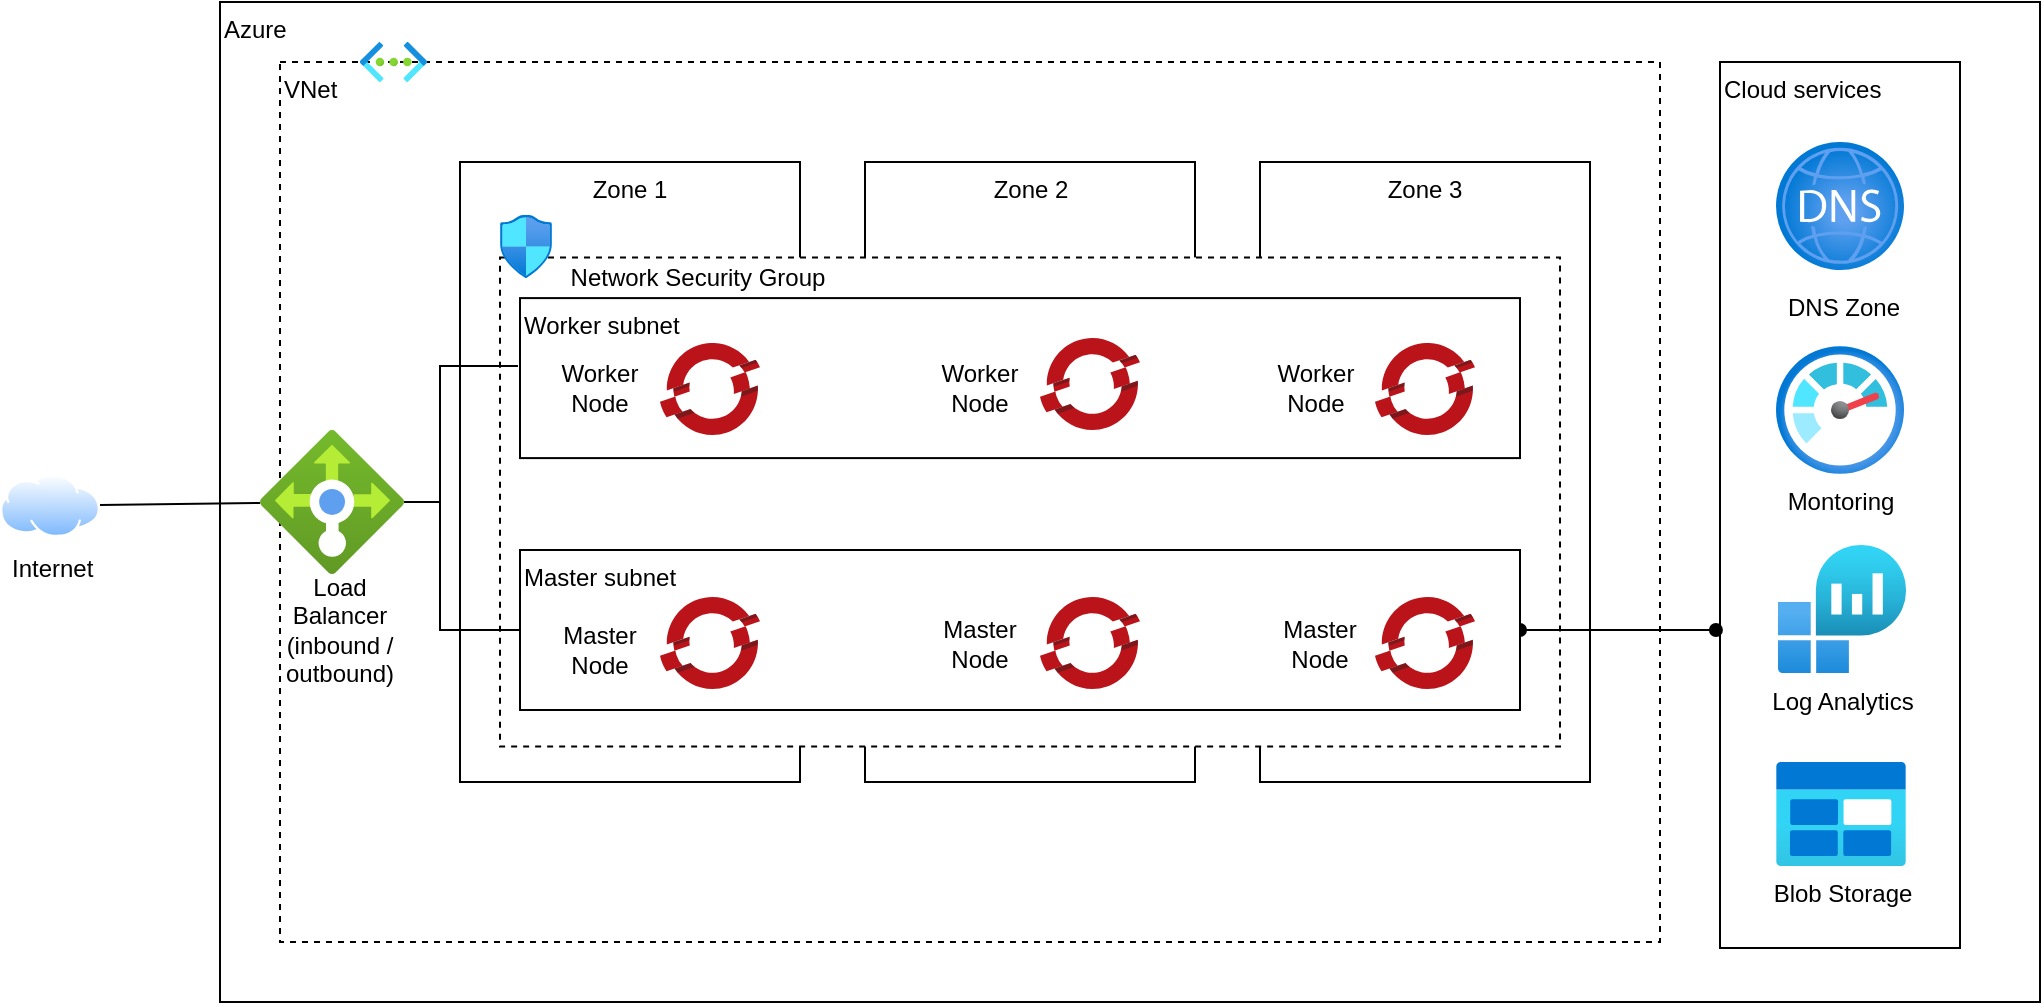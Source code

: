 <mxfile pages="3">
    <diagram name="QuickStart" id="T9qopT3PJjsK0zyHMoS0">
        <mxGraphModel dx="1738" dy="945" grid="1" gridSize="10" guides="1" tooltips="1" connect="1" arrows="1" fold="1" page="1" pageScale="1" pageWidth="1100" pageHeight="850" math="0" shadow="0">
            <root>
                <mxCell id="gHoLxsW__RnX77sjm0al-0"/>
                <mxCell id="gHoLxsW__RnX77sjm0al-1" parent="gHoLxsW__RnX77sjm0al-0"/>
                <mxCell id="gHoLxsW__RnX77sjm0al-2" value="Azure" style="rounded=0;whiteSpace=wrap;html=1;verticalAlign=top;align=left;" parent="gHoLxsW__RnX77sjm0al-1" vertex="1">
                    <mxGeometry x="140" y="30" width="910" height="500" as="geometry"/>
                </mxCell>
                <mxCell id="gHoLxsW__RnX77sjm0al-3" value="VNet" style="rounded=0;whiteSpace=wrap;html=1;verticalAlign=top;align=left;dashed=1;" parent="gHoLxsW__RnX77sjm0al-1" vertex="1">
                    <mxGeometry x="170" y="60" width="690" height="440" as="geometry"/>
                </mxCell>
                <mxCell id="gHoLxsW__RnX77sjm0al-4" value="" style="aspect=fixed;html=1;points=[];align=center;image;fontSize=12;image=img/lib/azure2/networking/Virtual_Networks.svg;" parent="gHoLxsW__RnX77sjm0al-1" vertex="1">
                    <mxGeometry x="210" y="50.0" width="33.5" height="20" as="geometry"/>
                </mxCell>
                <mxCell id="gHoLxsW__RnX77sjm0al-5" value="Zone 1" style="rounded=0;whiteSpace=wrap;html=1;align=center;verticalAlign=top;" parent="gHoLxsW__RnX77sjm0al-1" vertex="1">
                    <mxGeometry x="260" y="110" width="170" height="310" as="geometry"/>
                </mxCell>
                <mxCell id="gHoLxsW__RnX77sjm0al-6" value="Zone 2" style="rounded=0;whiteSpace=wrap;html=1;align=center;verticalAlign=top;" parent="gHoLxsW__RnX77sjm0al-1" vertex="1">
                    <mxGeometry x="462.5" y="110" width="165" height="310" as="geometry"/>
                </mxCell>
                <mxCell id="gHoLxsW__RnX77sjm0al-7" value="Zone 3" style="rounded=0;whiteSpace=wrap;html=1;align=center;verticalAlign=top;" parent="gHoLxsW__RnX77sjm0al-1" vertex="1">
                    <mxGeometry x="660" y="110" width="165" height="310" as="geometry"/>
                </mxCell>
                <mxCell id="gHoLxsW__RnX77sjm0al-25" value="" style="rounded=0;whiteSpace=wrap;html=1;align=left;verticalAlign=top;dashed=1;" parent="gHoLxsW__RnX77sjm0al-1" vertex="1">
                    <mxGeometry x="280" y="157.71" width="530" height="244.57" as="geometry"/>
                </mxCell>
                <mxCell id="gHoLxsW__RnX77sjm0al-26" value="Worker subnet" style="rounded=0;whiteSpace=wrap;html=1;align=left;verticalAlign=top;" parent="gHoLxsW__RnX77sjm0al-1" vertex="1">
                    <mxGeometry x="290" y="178.05" width="500" height="80" as="geometry"/>
                </mxCell>
                <mxCell id="gHoLxsW__RnX77sjm0al-31" value="" style="sketch=0;aspect=fixed;html=1;points=[];align=center;image;fontSize=12;image=img/lib/mscae/OpenShift.svg;" parent="gHoLxsW__RnX77sjm0al-1" vertex="1">
                    <mxGeometry x="360" y="200.48" width="50" height="46" as="geometry"/>
                </mxCell>
                <mxCell id="gHoLxsW__RnX77sjm0al-34" value="" style="sketch=0;aspect=fixed;html=1;points=[];align=center;image;fontSize=12;image=img/lib/mscae/OpenShift.svg;" parent="gHoLxsW__RnX77sjm0al-1" vertex="1">
                    <mxGeometry x="550" y="198.0" width="50" height="46" as="geometry"/>
                </mxCell>
                <mxCell id="gHoLxsW__RnX77sjm0al-37" value="" style="sketch=0;aspect=fixed;html=1;points=[];align=center;image;fontSize=12;image=img/lib/mscae/OpenShift.svg;" parent="gHoLxsW__RnX77sjm0al-1" vertex="1">
                    <mxGeometry x="717.5" y="200.48" width="50" height="46" as="geometry"/>
                </mxCell>
                <mxCell id="gHoLxsW__RnX77sjm0al-42" value="Cloud services" style="rounded=0;whiteSpace=wrap;html=1;align=left;verticalAlign=top;" parent="gHoLxsW__RnX77sjm0al-1" vertex="1">
                    <mxGeometry x="890" y="60" width="120" height="443" as="geometry"/>
                </mxCell>
                <mxCell id="gHoLxsW__RnX77sjm0al-43" value="Montoring" style="aspect=fixed;html=1;points=[];align=center;image;fontSize=12;image=img/lib/azure2/management_governance/Monitor.svg;" parent="gHoLxsW__RnX77sjm0al-1" vertex="1">
                    <mxGeometry x="918" y="202" width="64" height="64" as="geometry"/>
                </mxCell>
                <mxCell id="gHoLxsW__RnX77sjm0al-44" value="Log Analytics" style="aspect=fixed;html=1;points=[];align=center;image;fontSize=12;image=img/lib/azure2/analytics/Log_Analytics_Workspaces.svg;" parent="gHoLxsW__RnX77sjm0al-1" vertex="1">
                    <mxGeometry x="919" y="301.5" width="64" height="64" as="geometry"/>
                </mxCell>
                <mxCell id="gHoLxsW__RnX77sjm0al-45" value="Blob Storage" style="aspect=fixed;html=1;points=[];align=center;image;fontSize=12;image=img/lib/azure2/general/Blob_Block.svg;" parent="gHoLxsW__RnX77sjm0al-1" vertex="1">
                    <mxGeometry x="918" y="410" width="65" height="52" as="geometry"/>
                </mxCell>
                <mxCell id="gHoLxsW__RnX77sjm0al-73" value="" style="endArrow=oval;startArrow=oval;html=1;rounded=0;startFill=1;endFill=1;jumpStyle=arc;entryX=-0.017;entryY=0.641;entryDx=0;entryDy=0;entryPerimeter=0;" parent="gHoLxsW__RnX77sjm0al-1" source="HqWNgeM-9TBCjFqYgfjL-1" target="gHoLxsW__RnX77sjm0al-42" edge="1">
                    <mxGeometry width="50" height="50" relative="1" as="geometry">
                        <mxPoint x="810" y="344.0" as="sourcePoint"/>
                        <mxPoint x="840" y="428" as="targetPoint"/>
                    </mxGeometry>
                </mxCell>
                <mxCell id="HqWNgeM-9TBCjFqYgfjL-1" value="Master subnet" style="rounded=0;whiteSpace=wrap;html=1;align=left;verticalAlign=top;" parent="gHoLxsW__RnX77sjm0al-1" vertex="1">
                    <mxGeometry x="290" y="304" width="500" height="80" as="geometry"/>
                </mxCell>
                <mxCell id="HqWNgeM-9TBCjFqYgfjL-2" value="" style="aspect=fixed;html=1;points=[];align=center;image;fontSize=12;image=img/lib/azure2/networking/Load_Balancers.svg;" parent="gHoLxsW__RnX77sjm0al-1" vertex="1">
                    <mxGeometry x="160" y="244" width="72" height="72" as="geometry"/>
                </mxCell>
                <mxCell id="HqWNgeM-9TBCjFqYgfjL-3" value="" style="endArrow=none;html=1;entryX=-0.002;entryY=0.424;entryDx=0;entryDy=0;entryPerimeter=0;rounded=0;edgeStyle=orthogonalEdgeStyle;" parent="gHoLxsW__RnX77sjm0al-1" source="HqWNgeM-9TBCjFqYgfjL-2" target="gHoLxsW__RnX77sjm0al-26" edge="1">
                    <mxGeometry width="50" height="50" relative="1" as="geometry">
                        <mxPoint x="40" y="300" as="sourcePoint"/>
                        <mxPoint x="90" y="250" as="targetPoint"/>
                        <Array as="points">
                            <mxPoint x="250" y="280"/>
                            <mxPoint x="250" y="212"/>
                        </Array>
                    </mxGeometry>
                </mxCell>
                <mxCell id="HqWNgeM-9TBCjFqYgfjL-6" value="" style="endArrow=none;html=1;rounded=0;entryX=0;entryY=0.5;entryDx=0;entryDy=0;edgeStyle=orthogonalEdgeStyle;" parent="gHoLxsW__RnX77sjm0al-1" source="HqWNgeM-9TBCjFqYgfjL-2" target="HqWNgeM-9TBCjFqYgfjL-1" edge="1">
                    <mxGeometry width="50" height="50" relative="1" as="geometry">
                        <mxPoint x="30" y="420" as="sourcePoint"/>
                        <mxPoint x="80" y="370" as="targetPoint"/>
                        <Array as="points">
                            <mxPoint x="250" y="280"/>
                            <mxPoint x="250" y="344"/>
                        </Array>
                    </mxGeometry>
                </mxCell>
                <mxCell id="HqWNgeM-9TBCjFqYgfjL-7" value="" style="aspect=fixed;perimeter=ellipsePerimeter;html=1;align=center;shadow=0;dashed=0;spacingTop=3;image;image=img/lib/active_directory/internet_cloud.svg;" parent="gHoLxsW__RnX77sjm0al-1" vertex="1">
                    <mxGeometry x="30" y="266" width="50" height="31.5" as="geometry"/>
                </mxCell>
                <mxCell id="HqWNgeM-9TBCjFqYgfjL-8" value="Internet" style="text;strokeColor=none;fillColor=none;align=left;verticalAlign=middle;spacingLeft=4;spacingRight=4;overflow=hidden;points=[[0,0.5],[1,0.5]];portConstraint=eastwest;rotatable=0;" parent="gHoLxsW__RnX77sjm0al-1" vertex="1">
                    <mxGeometry x="30" y="297.5" width="80" height="30" as="geometry"/>
                </mxCell>
                <mxCell id="HqWNgeM-9TBCjFqYgfjL-9" value="" style="sketch=0;aspect=fixed;html=1;points=[];align=center;image;fontSize=12;image=img/lib/mscae/OpenShift.svg;" parent="gHoLxsW__RnX77sjm0al-1" vertex="1">
                    <mxGeometry x="360" y="327.5" width="50" height="46" as="geometry"/>
                </mxCell>
                <mxCell id="HqWNgeM-9TBCjFqYgfjL-10" value="" style="sketch=0;aspect=fixed;html=1;points=[];align=center;image;fontSize=12;image=img/lib/mscae/OpenShift.svg;" parent="gHoLxsW__RnX77sjm0al-1" vertex="1">
                    <mxGeometry x="550" y="327.5" width="50" height="46" as="geometry"/>
                </mxCell>
                <mxCell id="HqWNgeM-9TBCjFqYgfjL-11" value="" style="sketch=0;aspect=fixed;html=1;points=[];align=center;image;fontSize=12;image=img/lib/mscae/OpenShift.svg;" parent="gHoLxsW__RnX77sjm0al-1" vertex="1">
                    <mxGeometry x="717.5" y="327.5" width="50" height="46" as="geometry"/>
                </mxCell>
                <mxCell id="HqWNgeM-9TBCjFqYgfjL-12" value="" style="endArrow=none;html=1;rounded=0;" parent="gHoLxsW__RnX77sjm0al-1" source="HqWNgeM-9TBCjFqYgfjL-7" target="HqWNgeM-9TBCjFqYgfjL-2" edge="1">
                    <mxGeometry width="50" height="50" relative="1" as="geometry">
                        <mxPoint x="-100" y="220" as="sourcePoint"/>
                        <mxPoint x="-50" y="170" as="targetPoint"/>
                    </mxGeometry>
                </mxCell>
                <mxCell id="HqWNgeM-9TBCjFqYgfjL-13" value="Load&lt;br&gt;Balancer&lt;br&gt;(inbound / outbound)" style="text;html=1;strokeColor=none;fillColor=none;align=center;verticalAlign=middle;whiteSpace=wrap;rounded=0;" parent="gHoLxsW__RnX77sjm0al-1" vertex="1">
                    <mxGeometry x="170" y="329" width="60" height="30" as="geometry"/>
                </mxCell>
                <mxCell id="HqWNgeM-9TBCjFqYgfjL-14" value="Worker&lt;br&gt;Node" style="text;html=1;strokeColor=none;fillColor=none;align=center;verticalAlign=middle;whiteSpace=wrap;rounded=0;" parent="gHoLxsW__RnX77sjm0al-1" vertex="1">
                    <mxGeometry x="300" y="208.48" width="60" height="30" as="geometry"/>
                </mxCell>
                <mxCell id="HqWNgeM-9TBCjFqYgfjL-15" value="Worker&lt;br&gt;Node" style="text;html=1;strokeColor=none;fillColor=none;align=center;verticalAlign=middle;whiteSpace=wrap;rounded=0;" parent="gHoLxsW__RnX77sjm0al-1" vertex="1">
                    <mxGeometry x="490" y="208.48" width="60" height="30" as="geometry"/>
                </mxCell>
                <mxCell id="HqWNgeM-9TBCjFqYgfjL-16" value="Worker&lt;br&gt;Node" style="text;html=1;strokeColor=none;fillColor=none;align=center;verticalAlign=middle;whiteSpace=wrap;rounded=0;" parent="gHoLxsW__RnX77sjm0al-1" vertex="1">
                    <mxGeometry x="657.5" y="208.48" width="60" height="30" as="geometry"/>
                </mxCell>
                <mxCell id="HqWNgeM-9TBCjFqYgfjL-17" value="Master&lt;br&gt;Node" style="text;html=1;strokeColor=none;fillColor=none;align=center;verticalAlign=middle;whiteSpace=wrap;rounded=0;" parent="gHoLxsW__RnX77sjm0al-1" vertex="1">
                    <mxGeometry x="300" y="339.05" width="60" height="30" as="geometry"/>
                </mxCell>
                <mxCell id="HqWNgeM-9TBCjFqYgfjL-18" value="Master&lt;br&gt;Node" style="text;html=1;strokeColor=none;fillColor=none;align=center;verticalAlign=middle;whiteSpace=wrap;rounded=0;" parent="gHoLxsW__RnX77sjm0al-1" vertex="1">
                    <mxGeometry x="490" y="335.5" width="60" height="30" as="geometry"/>
                </mxCell>
                <mxCell id="HqWNgeM-9TBCjFqYgfjL-19" value="Master&lt;br&gt;Node" style="text;html=1;strokeColor=none;fillColor=none;align=center;verticalAlign=middle;whiteSpace=wrap;rounded=0;" parent="gHoLxsW__RnX77sjm0al-1" vertex="1">
                    <mxGeometry x="660" y="335.5" width="60" height="30" as="geometry"/>
                </mxCell>
                <mxCell id="HqWNgeM-9TBCjFqYgfjL-21" value="" style="aspect=fixed;html=1;points=[];align=center;image;fontSize=12;image=img/lib/azure2/networking/DNS_Zones.svg;" parent="gHoLxsW__RnX77sjm0al-1" vertex="1">
                    <mxGeometry x="918" y="100" width="64" height="64" as="geometry"/>
                </mxCell>
                <mxCell id="HqWNgeM-9TBCjFqYgfjL-22" value="DNS Zone" style="text;html=1;strokeColor=none;fillColor=none;align=center;verticalAlign=middle;whiteSpace=wrap;rounded=0;" parent="gHoLxsW__RnX77sjm0al-1" vertex="1">
                    <mxGeometry x="922" y="168" width="60" height="30" as="geometry"/>
                </mxCell>
                <mxCell id="0" value="" style="aspect=fixed;html=1;points=[];align=center;image;fontSize=12;image=img/lib/azure2/networking/Network_Security_Groups.svg;" parent="gHoLxsW__RnX77sjm0al-1" vertex="1">
                    <mxGeometry x="280" y="136.43" width="26" height="31.57" as="geometry"/>
                </mxCell>
                <mxCell id="2" value="Network Security Group" style="text;html=1;strokeColor=none;fillColor=none;align=center;verticalAlign=middle;whiteSpace=wrap;rounded=0;" parent="gHoLxsW__RnX77sjm0al-1" vertex="1">
                    <mxGeometry x="299" y="152.71" width="160" height="30" as="geometry"/>
                </mxCell>
            </root>
        </mxGraphModel>
    </diagram>
    <diagram id="BHHM29xauYsLqlmP6PTI" name="Production">
        <mxGraphModel dx="2699" dy="2017" grid="1" gridSize="10" guides="1" tooltips="1" connect="1" arrows="1" fold="1" page="1" pageScale="1" pageWidth="1100" pageHeight="850" math="0" shadow="0">
            <root>
                <mxCell id="0"/>
                <mxCell id="1" parent="0"/>
                <mxCell id="h-mfdgKE4E6g7ha8phpf-2" value="Azure" style="rounded=0;whiteSpace=wrap;html=1;verticalAlign=top;align=left;" parent="1" vertex="1">
                    <mxGeometry x="-30" y="-30" width="970" height="1210" as="geometry"/>
                </mxCell>
                <mxCell id="h-mfdgKE4E6g7ha8phpf-3" value="Edge VNet" style="rounded=0;whiteSpace=wrap;html=1;verticalAlign=top;align=left;dashed=1;" parent="1" vertex="1">
                    <mxGeometry x="-10" y="10" width="770" height="430" as="geometry"/>
                </mxCell>
                <mxCell id="h-mfdgKE4E6g7ha8phpf-1" value="" style="aspect=fixed;html=1;points=[];align=center;image;fontSize=12;image=img/lib/azure2/networking/Virtual_Networks.svg;" parent="1" vertex="1">
                    <mxGeometry x="610" y="430" width="33.5" height="20" as="geometry"/>
                </mxCell>
                <mxCell id="2" value="Zone 1" style="rounded=0;whiteSpace=wrap;html=1;align=center;verticalAlign=top;" parent="1" vertex="1">
                    <mxGeometry x="80" y="50" width="170" height="370" as="geometry"/>
                </mxCell>
                <mxCell id="3" value="Zone 2" style="rounded=0;whiteSpace=wrap;html=1;align=center;verticalAlign=top;" parent="1" vertex="1">
                    <mxGeometry x="275" y="50" width="165" height="370" as="geometry"/>
                </mxCell>
                <mxCell id="4" value="Zone 2" style="rounded=0;whiteSpace=wrap;html=1;align=center;verticalAlign=top;" parent="1" vertex="1">
                    <mxGeometry x="465" y="50" width="165" height="370" as="geometry"/>
                </mxCell>
                <mxCell id="52" value="" style="rounded=0;whiteSpace=wrap;html=1;align=left;verticalAlign=top;" parent="1" vertex="1">
                    <mxGeometry x="90" y="90" width="530" height="120" as="geometry"/>
                </mxCell>
                <mxCell id="5" value="Ingress" style="rounded=0;whiteSpace=wrap;html=1;align=left;verticalAlign=top;" parent="1" vertex="1">
                    <mxGeometry x="100" y="100" width="130" height="100" as="geometry"/>
                </mxCell>
                <mxCell id="8" value="VPN&lt;br&gt;server" style="aspect=fixed;html=1;points=[];align=center;image;fontSize=12;image=img/lib/azure2/networking/Virtual_Network_Gateways.svg;labelPosition=center;verticalLabelPosition=bottom;verticalAlign=top;" parent="1" vertex="1">
                    <mxGeometry x="120" y="120.0" width="30" height="39.81" as="geometry"/>
                </mxCell>
                <mxCell id="53" value="" style="rounded=0;whiteSpace=wrap;html=1;align=left;verticalAlign=top;" parent="1" vertex="1">
                    <mxGeometry x="90" y="220" width="530" height="90" as="geometry"/>
                </mxCell>
                <mxCell id="11" value="Bastion subnet" style="rounded=0;whiteSpace=wrap;html=1;align=left;verticalAlign=top;" parent="1" vertex="1">
                    <mxGeometry x="97.5" y="230" width="130" height="70" as="geometry"/>
                </mxCell>
                <mxCell id="12" value="Bastion subnet" style="rounded=0;whiteSpace=wrap;html=1;align=left;verticalAlign=top;" parent="1" vertex="1">
                    <mxGeometry x="292.5" y="230" width="130" height="70" as="geometry"/>
                </mxCell>
                <mxCell id="13" value="Bastion subnet" style="rounded=0;whiteSpace=wrap;html=1;align=left;verticalAlign=top;" parent="1" vertex="1">
                    <mxGeometry x="480" y="230" width="130" height="70" as="geometry"/>
                </mxCell>
                <mxCell id="17" value="Bastion" style="aspect=fixed;html=1;points=[];align=right;image;fontSize=12;image=img/lib/azure2/networking/Front_Doors.svg;labelPosition=left;verticalLabelPosition=middle;verticalAlign=middle;" parent="1" vertex="1">
                    <mxGeometry x="162" y="247.65" width="48" height="42.35" as="geometry"/>
                </mxCell>
                <mxCell id="18" value="Bastion" style="aspect=fixed;html=1;points=[];align=right;image;fontSize=12;image=img/lib/azure2/networking/Front_Doors.svg;labelPosition=left;verticalLabelPosition=middle;verticalAlign=middle;" parent="1" vertex="1">
                    <mxGeometry x="362" y="247.65" width="48" height="42.35" as="geometry"/>
                </mxCell>
                <mxCell id="19" value="Bastion" style="aspect=fixed;html=1;points=[];align=right;image;fontSize=12;image=img/lib/azure2/networking/Front_Doors.svg;labelPosition=left;verticalLabelPosition=middle;verticalAlign=middle;" parent="1" vertex="1">
                    <mxGeometry x="552" y="247.65" width="48" height="42.35" as="geometry"/>
                </mxCell>
                <mxCell id="54" value="" style="rounded=0;whiteSpace=wrap;html=1;align=left;verticalAlign=top;" parent="1" vertex="1">
                    <mxGeometry x="90" y="320" width="530" height="90" as="geometry"/>
                </mxCell>
                <mxCell id="20" value="Egress subnet" style="rounded=0;whiteSpace=wrap;html=1;align=left;verticalAlign=top;" parent="1" vertex="1">
                    <mxGeometry x="98.75" y="330" width="130" height="70" as="geometry"/>
                </mxCell>
                <mxCell id="21" value="Egress subnet" style="rounded=0;whiteSpace=wrap;html=1;align=left;verticalAlign=top;" parent="1" vertex="1">
                    <mxGeometry x="293.75" y="330" width="130" height="70" as="geometry"/>
                </mxCell>
                <mxCell id="22" value="Egress subnet" style="rounded=0;whiteSpace=wrap;html=1;align=left;verticalAlign=top;" parent="1" vertex="1">
                    <mxGeometry x="481.25" y="330" width="130" height="70" as="geometry"/>
                </mxCell>
                <mxCell id="26" value="Proxy" style="pointerEvents=1;shadow=0;dashed=0;html=1;strokeColor=none;fillColor=#4495D1;labelPosition=left;verticalLabelPosition=middle;verticalAlign=middle;align=right;outlineConnect=0;shape=mxgraph.veeam.2d.proxy;" parent="1" vertex="1">
                    <mxGeometry x="170" y="350" width="40" height="37.4" as="geometry"/>
                </mxCell>
                <mxCell id="27" value="Proxy" style="pointerEvents=1;shadow=0;dashed=0;html=1;strokeColor=none;fillColor=#4495D1;labelPosition=left;verticalLabelPosition=middle;verticalAlign=middle;align=right;outlineConnect=0;shape=mxgraph.veeam.2d.proxy;" parent="1" vertex="1">
                    <mxGeometry x="366" y="350" width="40" height="37.4" as="geometry"/>
                </mxCell>
                <mxCell id="28" value="Proxy" style="pointerEvents=1;shadow=0;dashed=0;html=1;strokeColor=none;fillColor=#4495D1;labelPosition=left;verticalLabelPosition=middle;verticalAlign=middle;align=right;outlineConnect=0;shape=mxgraph.veeam.2d.proxy;" parent="1" vertex="1">
                    <mxGeometry x="560" y="350" width="40" height="37.4" as="geometry"/>
                </mxCell>
                <mxCell id="55" value="Development VNet" style="rounded=0;whiteSpace=wrap;html=1;verticalAlign=top;align=left;dashed=1;" parent="1" vertex="1">
                    <mxGeometry x="60" y="470" width="590" height="320" as="geometry"/>
                </mxCell>
                <mxCell id="56" value="" style="aspect=fixed;html=1;points=[];align=center;image;fontSize=12;image=img/lib/azure2/networking/Virtual_Networks.svg;" parent="1" vertex="1">
                    <mxGeometry x="610" y="780" width="33.5" height="20" as="geometry"/>
                </mxCell>
                <mxCell id="57" value="Zone 1" style="rounded=0;whiteSpace=wrap;html=1;align=center;verticalAlign=top;" parent="1" vertex="1">
                    <mxGeometry x="80" y="500" width="170" height="270" as="geometry"/>
                </mxCell>
                <mxCell id="58" value="Zone 2" style="rounded=0;whiteSpace=wrap;html=1;align=center;verticalAlign=top;" parent="1" vertex="1">
                    <mxGeometry x="275" y="500" width="165" height="270" as="geometry"/>
                </mxCell>
                <mxCell id="59" value="Zone 2" style="rounded=0;whiteSpace=wrap;html=1;align=center;verticalAlign=top;" parent="1" vertex="1">
                    <mxGeometry x="465" y="500" width="165" height="270" as="geometry"/>
                </mxCell>
                <mxCell id="60" value="" style="rounded=0;whiteSpace=wrap;html=1;align=left;verticalAlign=top;" parent="1" vertex="1">
                    <mxGeometry x="90" y="529.9" width="530" height="110.1" as="geometry"/>
                </mxCell>
                <mxCell id="61" value="Worker subnet" style="rounded=0;whiteSpace=wrap;html=1;align=left;verticalAlign=top;" parent="1" vertex="1">
                    <mxGeometry x="100" y="540" width="130" height="80" as="geometry"/>
                </mxCell>
                <mxCell id="74" value="" style="rounded=0;whiteSpace=wrap;html=1;align=left;verticalAlign=top;" parent="1" vertex="1">
                    <mxGeometry x="90" y="660" width="530" height="90" as="geometry"/>
                </mxCell>
                <mxCell id="75" value="VPE subnet" style="rounded=0;whiteSpace=wrap;html=1;align=left;verticalAlign=top;" parent="1" vertex="1">
                    <mxGeometry x="98.75" y="670" width="130" height="70" as="geometry"/>
                </mxCell>
                <mxCell id="76" value="VPE subnet" style="rounded=0;whiteSpace=wrap;html=1;align=left;verticalAlign=top;" parent="1" vertex="1">
                    <mxGeometry x="293.75" y="670" width="130" height="70" as="geometry"/>
                </mxCell>
                <mxCell id="77" value="VPE subnet" style="rounded=0;whiteSpace=wrap;html=1;align=left;verticalAlign=top;" parent="1" vertex="1">
                    <mxGeometry x="481.25" y="670" width="130" height="70" as="geometry"/>
                </mxCell>
                <mxCell id="81" value="" style="sketch=0;aspect=fixed;html=1;points=[];align=center;image;fontSize=12;image=img/lib/mscae/OpenShift.svg;" parent="1" vertex="1">
                    <mxGeometry x="110" y="570" width="50" height="46" as="geometry"/>
                </mxCell>
                <mxCell id="82" value="" style="sketch=0;aspect=fixed;html=1;points=[];align=center;image;fontSize=12;image=img/lib/mscae/OpenShift.svg;" parent="1" vertex="1">
                    <mxGeometry x="170" y="561.95" width="50" height="46" as="geometry"/>
                </mxCell>
                <mxCell id="83" value="Worker subnet" style="rounded=0;whiteSpace=wrap;html=1;align=left;verticalAlign=top;" parent="1" vertex="1">
                    <mxGeometry x="292.5" y="544.95" width="130" height="80" as="geometry"/>
                </mxCell>
                <mxCell id="84" value="" style="sketch=0;aspect=fixed;html=1;points=[];align=center;image;fontSize=12;image=img/lib/mscae/OpenShift.svg;" parent="1" vertex="1">
                    <mxGeometry x="302.5" y="574.95" width="50" height="46" as="geometry"/>
                </mxCell>
                <mxCell id="85" value="" style="sketch=0;aspect=fixed;html=1;points=[];align=center;image;fontSize=12;image=img/lib/mscae/OpenShift.svg;" parent="1" vertex="1">
                    <mxGeometry x="362.5" y="566.9" width="50" height="46" as="geometry"/>
                </mxCell>
                <mxCell id="86" value="Worker subnet" style="rounded=0;whiteSpace=wrap;html=1;align=left;verticalAlign=top;" parent="1" vertex="1">
                    <mxGeometry x="480" y="544.95" width="130" height="80" as="geometry"/>
                </mxCell>
                <mxCell id="87" value="" style="sketch=0;aspect=fixed;html=1;points=[];align=center;image;fontSize=12;image=img/lib/mscae/OpenShift.svg;" parent="1" vertex="1">
                    <mxGeometry x="490" y="574.95" width="50" height="46" as="geometry"/>
                </mxCell>
                <mxCell id="88" value="" style="sketch=0;aspect=fixed;html=1;points=[];align=center;image;fontSize=12;image=img/lib/mscae/OpenShift.svg;" parent="1" vertex="1">
                    <mxGeometry x="550" y="566.9" width="50" height="46" as="geometry"/>
                </mxCell>
                <mxCell id="89" value="" style="aspect=fixed;html=1;points=[];align=center;image;fontSize=12;image=img/lib/azure2/networking/Private_Endpoint.svg;" parent="1" vertex="1">
                    <mxGeometry x="170" y="688.5" width="44" height="40.34" as="geometry"/>
                </mxCell>
                <mxCell id="90" value="" style="aspect=fixed;html=1;points=[];align=center;image;fontSize=12;image=img/lib/azure2/networking/Private_Endpoint.svg;" parent="1" vertex="1">
                    <mxGeometry x="362.5" y="688.5" width="44" height="40.34" as="geometry"/>
                </mxCell>
                <mxCell id="91" value="" style="aspect=fixed;html=1;points=[];align=center;image;fontSize=12;image=img/lib/azure2/networking/Private_Endpoint.svg;" parent="1" vertex="1">
                    <mxGeometry x="553" y="688.5" width="44" height="40.34" as="geometry"/>
                </mxCell>
                <mxCell id="92" value="Production VNet" style="rounded=0;whiteSpace=wrap;html=1;verticalAlign=top;align=left;dashed=1;" parent="1" vertex="1">
                    <mxGeometry x="60" y="820" width="590" height="330" as="geometry"/>
                </mxCell>
                <mxCell id="93" value="" style="aspect=fixed;html=1;points=[];align=center;image;fontSize=12;image=img/lib/azure2/networking/Virtual_Networks.svg;" parent="1" vertex="1">
                    <mxGeometry x="616.5" y="1140" width="33.5" height="20" as="geometry"/>
                </mxCell>
                <mxCell id="94" value="Zone 1" style="rounded=0;whiteSpace=wrap;html=1;align=center;verticalAlign=top;" parent="1" vertex="1">
                    <mxGeometry x="80" y="850" width="170" height="270" as="geometry"/>
                </mxCell>
                <mxCell id="95" value="Zone 2" style="rounded=0;whiteSpace=wrap;html=1;align=center;verticalAlign=top;" parent="1" vertex="1">
                    <mxGeometry x="275" y="850" width="165" height="270" as="geometry"/>
                </mxCell>
                <mxCell id="96" value="Zone 2" style="rounded=0;whiteSpace=wrap;html=1;align=center;verticalAlign=top;" parent="1" vertex="1">
                    <mxGeometry x="465" y="850" width="165" height="270" as="geometry"/>
                </mxCell>
                <mxCell id="97" value="" style="rounded=0;whiteSpace=wrap;html=1;align=left;verticalAlign=top;" parent="1" vertex="1">
                    <mxGeometry x="90" y="879.9" width="530" height="110.1" as="geometry"/>
                </mxCell>
                <mxCell id="98" value="Worker subnet" style="rounded=0;whiteSpace=wrap;html=1;align=left;verticalAlign=top;" parent="1" vertex="1">
                    <mxGeometry x="100" y="890" width="130" height="80" as="geometry"/>
                </mxCell>
                <mxCell id="99" value="" style="rounded=0;whiteSpace=wrap;html=1;align=left;verticalAlign=top;" parent="1" vertex="1">
                    <mxGeometry x="90" y="1010" width="530" height="90" as="geometry"/>
                </mxCell>
                <mxCell id="100" value="VPE subnet" style="rounded=0;whiteSpace=wrap;html=1;align=left;verticalAlign=top;" parent="1" vertex="1">
                    <mxGeometry x="98.75" y="1020" width="130" height="70" as="geometry"/>
                </mxCell>
                <mxCell id="101" value="VPE subnet" style="rounded=0;whiteSpace=wrap;html=1;align=left;verticalAlign=top;" parent="1" vertex="1">
                    <mxGeometry x="293.75" y="1020" width="130" height="70" as="geometry"/>
                </mxCell>
                <mxCell id="102" value="VPE subnet" style="rounded=0;whiteSpace=wrap;html=1;align=left;verticalAlign=top;" parent="1" vertex="1">
                    <mxGeometry x="481.25" y="1020" width="130" height="70" as="geometry"/>
                </mxCell>
                <mxCell id="103" value="" style="sketch=0;aspect=fixed;html=1;points=[];align=center;image;fontSize=12;image=img/lib/mscae/OpenShift.svg;" parent="1" vertex="1">
                    <mxGeometry x="110" y="920" width="50" height="46" as="geometry"/>
                </mxCell>
                <mxCell id="104" value="" style="sketch=0;aspect=fixed;html=1;points=[];align=center;image;fontSize=12;image=img/lib/mscae/OpenShift.svg;" parent="1" vertex="1">
                    <mxGeometry x="170" y="911.95" width="50" height="46" as="geometry"/>
                </mxCell>
                <mxCell id="105" value="Worker subnet" style="rounded=0;whiteSpace=wrap;html=1;align=left;verticalAlign=top;" parent="1" vertex="1">
                    <mxGeometry x="292.5" y="894.95" width="130" height="80" as="geometry"/>
                </mxCell>
                <mxCell id="106" value="" style="sketch=0;aspect=fixed;html=1;points=[];align=center;image;fontSize=12;image=img/lib/mscae/OpenShift.svg;" parent="1" vertex="1">
                    <mxGeometry x="302.5" y="924.95" width="50" height="46" as="geometry"/>
                </mxCell>
                <mxCell id="107" value="" style="sketch=0;aspect=fixed;html=1;points=[];align=center;image;fontSize=12;image=img/lib/mscae/OpenShift.svg;" parent="1" vertex="1">
                    <mxGeometry x="362.5" y="916.9" width="50" height="46" as="geometry"/>
                </mxCell>
                <mxCell id="108" value="Worker subnet" style="rounded=0;whiteSpace=wrap;html=1;align=left;verticalAlign=top;" parent="1" vertex="1">
                    <mxGeometry x="480" y="894.95" width="130" height="80" as="geometry"/>
                </mxCell>
                <mxCell id="109" value="" style="sketch=0;aspect=fixed;html=1;points=[];align=center;image;fontSize=12;image=img/lib/mscae/OpenShift.svg;" parent="1" vertex="1">
                    <mxGeometry x="490" y="924.95" width="50" height="46" as="geometry"/>
                </mxCell>
                <mxCell id="110" value="" style="sketch=0;aspect=fixed;html=1;points=[];align=center;image;fontSize=12;image=img/lib/mscae/OpenShift.svg;" parent="1" vertex="1">
                    <mxGeometry x="550" y="916.9" width="50" height="46" as="geometry"/>
                </mxCell>
                <mxCell id="111" value="" style="aspect=fixed;html=1;points=[];align=center;image;fontSize=12;image=img/lib/azure2/networking/Private_Endpoint.svg;" parent="1" vertex="1">
                    <mxGeometry x="170" y="1038.5" width="44" height="40.34" as="geometry"/>
                </mxCell>
                <mxCell id="112" value="" style="aspect=fixed;html=1;points=[];align=center;image;fontSize=12;image=img/lib/azure2/networking/Private_Endpoint.svg;" parent="1" vertex="1">
                    <mxGeometry x="362.5" y="1038.5" width="44" height="40.34" as="geometry"/>
                </mxCell>
                <mxCell id="113" value="" style="aspect=fixed;html=1;points=[];align=center;image;fontSize=12;image=img/lib/azure2/networking/Private_Endpoint.svg;" parent="1" vertex="1">
                    <mxGeometry x="553" y="1038.5" width="44" height="40.34" as="geometry"/>
                </mxCell>
                <mxCell id="114" value="Cloud services" style="rounded=0;whiteSpace=wrap;html=1;align=left;verticalAlign=top;" parent="1" vertex="1">
                    <mxGeometry x="730" y="544.95" width="120" height="535.05" as="geometry"/>
                </mxCell>
                <mxCell id="115" value="Montoring" style="aspect=fixed;html=1;points=[];align=center;image;fontSize=12;image=img/lib/azure2/management_governance/Monitor.svg;" parent="1" vertex="1">
                    <mxGeometry x="758" y="600" width="64" height="64" as="geometry"/>
                </mxCell>
                <mxCell id="116" value="Log Analytics" style="aspect=fixed;html=1;points=[];align=center;image;fontSize=12;image=img/lib/azure2/analytics/Log_Analytics_Workspaces.svg;" parent="1" vertex="1">
                    <mxGeometry x="758" y="710" width="64" height="64" as="geometry"/>
                </mxCell>
                <mxCell id="118" value="Blob Storage" style="aspect=fixed;html=1;points=[];align=center;image;fontSize=12;image=img/lib/azure2/general/Blob_Block.svg;" parent="1" vertex="1">
                    <mxGeometry x="758" y="834" width="65" height="52" as="geometry"/>
                </mxCell>
                <mxCell id="119" value="Key Vault" style="aspect=fixed;html=1;points=[];align=center;image;fontSize=12;image=img/lib/azure2/security/Key_Vaults.svg;" parent="1" vertex="1">
                    <mxGeometry x="756" y="954" width="68" height="68" as="geometry"/>
                </mxCell>
                <mxCell id="121" value="" style="endArrow=oval;startArrow=oval;html=1;rounded=0;exitX=1;exitY=0.5;exitDx=0;exitDy=0;startFill=1;endFill=1;entryX=0;entryY=0.959;entryDx=0;entryDy=0;entryPerimeter=0;" parent="1" target="114" edge="1">
                    <mxGeometry width="50" height="50" relative="1" as="geometry">
                        <mxPoint x="620" y="1058.17" as="sourcePoint"/>
                        <mxPoint x="700" y="1058.17" as="targetPoint"/>
                    </mxGeometry>
                </mxCell>
                <mxCell id="122" value="" style="aspect=fixed;html=1;points=[];align=center;image;fontSize=12;image=img/lib/azure2/other/Peering_Service.svg;" parent="1" vertex="1">
                    <mxGeometry x="870" y="481.19" width="48" height="48.71" as="geometry"/>
                </mxCell>
                <mxCell id="123" value="" style="endArrow=classic;startArrow=classic;html=1;rounded=0;entryX=1;entryY=0.5;entryDx=0;entryDy=0;" parent="1" source="122" target="h-mfdgKE4E6g7ha8phpf-3" edge="1">
                    <mxGeometry width="50" height="50" relative="1" as="geometry">
                        <mxPoint x="630" y="590" as="sourcePoint"/>
                        <mxPoint x="680" y="540" as="targetPoint"/>
                        <Array as="points">
                            <mxPoint x="894" y="225"/>
                        </Array>
                    </mxGeometry>
                </mxCell>
                <mxCell id="125" value="" style="endArrow=classic;startArrow=classic;html=1;rounded=0;exitX=1;exitY=0.913;exitDx=0;exitDy=0;exitPerimeter=0;" parent="1" source="92" target="122" edge="1">
                    <mxGeometry width="50" height="50" relative="1" as="geometry">
                        <mxPoint x="630" y="840" as="sourcePoint"/>
                        <mxPoint x="680" y="790" as="targetPoint"/>
                        <Array as="points">
                            <mxPoint x="894" y="1121"/>
                        </Array>
                    </mxGeometry>
                </mxCell>
                <mxCell id="126" value="NAT Gateway" style="aspect=fixed;html=1;points=[];align=center;image;fontSize=12;image=img/lib/azure2/networking/NAT.svg;labelPosition=center;verticalLabelPosition=top;verticalAlign=bottom;" parent="1" vertex="1">
                    <mxGeometry x="10" y="220" width="48" height="48" as="geometry"/>
                </mxCell>
                <mxCell id="127" value="" style="endArrow=classic;html=1;rounded=0;exitX=0;exitY=0.5;exitDx=0;exitDy=0;" parent="1" source="54" target="126" edge="1">
                    <mxGeometry width="50" height="50" relative="1" as="geometry">
                        <mxPoint x="170" y="460" as="sourcePoint"/>
                        <mxPoint x="220" y="410" as="targetPoint"/>
                    </mxGeometry>
                </mxCell>
                <mxCell id="128" value="Public internet" style="rounded=0;whiteSpace=wrap;html=1;align=left;verticalAlign=top;" parent="1" vertex="1">
                    <mxGeometry x="-190" y="40" width="120" height="220" as="geometry"/>
                </mxCell>
                <mxCell id="129" value="Remote employee" style="aspect=fixed;perimeter=ellipsePerimeter;html=1;align=center;shadow=0;dashed=0;fontColor=#000000;labelBackgroundColor=#ffffff;fontSize=12;spacingTop=3;image;image=img/lib/ibm/users/user.svg;" parent="1" vertex="1">
                    <mxGeometry x="-160" y="109.85" width="60" height="60" as="geometry"/>
                </mxCell>
                <mxCell id="130" value="" style="endArrow=classic;html=1;rounded=0;fontColor=#000000;startArrow=classic;startFill=1;" parent="1" source="129" target="8" edge="1">
                    <mxGeometry width="50" height="50" relative="1" as="geometry">
                        <mxPoint x="10" y="380" as="sourcePoint"/>
                        <mxPoint x="60" y="330" as="targetPoint"/>
                    </mxGeometry>
                </mxCell>
                <mxCell id="131" value="Public internet" style="rounded=0;whiteSpace=wrap;html=1;align=left;verticalAlign=top;" parent="1" vertex="1">
                    <mxGeometry x="-190" y="320" width="120" height="280" as="geometry"/>
                </mxCell>
                <mxCell id="132" value="User" style="aspect=fixed;perimeter=ellipsePerimeter;html=1;align=center;shadow=0;dashed=0;fontColor=#000000;labelBackgroundColor=#ffffff;fontSize=12;spacingTop=3;image;image=img/lib/ibm/users/user.svg;" parent="1" vertex="1">
                    <mxGeometry x="-160" y="380" width="60" height="60" as="geometry"/>
                </mxCell>
                <mxCell id="133" value="VPN&lt;br&gt;gateway" style="aspect=fixed;html=1;points=[];align=center;image;fontSize=12;image=img/lib/azure2/networking/Virtual_Network_Gateways.svg;labelPosition=center;verticalLabelPosition=bottom;verticalAlign=top;" parent="1" vertex="1">
                    <mxGeometry x="184" y="120.0" width="30" height="39.81" as="geometry"/>
                </mxCell>
                <mxCell id="135" value="Ingress" style="rounded=0;whiteSpace=wrap;html=1;align=left;verticalAlign=top;" parent="1" vertex="1">
                    <mxGeometry x="293.75" y="99.95" width="130" height="100" as="geometry"/>
                </mxCell>
                <mxCell id="136" value="VPN&lt;br&gt;server" style="aspect=fixed;html=1;points=[];align=center;image;fontSize=12;image=img/lib/azure2/networking/Virtual_Network_Gateways.svg;labelPosition=center;verticalLabelPosition=bottom;verticalAlign=top;" parent="1" vertex="1">
                    <mxGeometry x="313.75" y="119.95" width="30" height="39.81" as="geometry"/>
                </mxCell>
                <mxCell id="137" value="VPN&lt;br&gt;gateway" style="aspect=fixed;html=1;points=[];align=center;image;fontSize=12;image=img/lib/azure2/networking/Virtual_Network_Gateways.svg;labelPosition=center;verticalLabelPosition=bottom;verticalAlign=top;" parent="1" vertex="1">
                    <mxGeometry x="377.75" y="119.95" width="30" height="39.81" as="geometry"/>
                </mxCell>
                <mxCell id="138" value="Ingress" style="rounded=0;whiteSpace=wrap;html=1;align=left;verticalAlign=top;" parent="1" vertex="1">
                    <mxGeometry x="480" y="100" width="130" height="100" as="geometry"/>
                </mxCell>
                <mxCell id="139" value="VPN&lt;br&gt;server" style="aspect=fixed;html=1;points=[];align=center;image;fontSize=12;image=img/lib/azure2/networking/Virtual_Network_Gateways.svg;labelPosition=center;verticalLabelPosition=bottom;verticalAlign=top;" parent="1" vertex="1">
                    <mxGeometry x="500" y="120.0" width="30" height="39.81" as="geometry"/>
                </mxCell>
                <mxCell id="140" value="VPN&lt;br&gt;gateway" style="aspect=fixed;html=1;points=[];align=center;image;fontSize=12;image=img/lib/azure2/networking/Virtual_Network_Gateways.svg;labelPosition=center;verticalLabelPosition=bottom;verticalAlign=top;" parent="1" vertex="1">
                    <mxGeometry x="564" y="120.0" width="30" height="39.81" as="geometry"/>
                </mxCell>
                <mxCell id="141" value="Public internet" style="rounded=0;whiteSpace=wrap;html=1;align=left;verticalAlign=top;" parent="1" vertex="1">
                    <mxGeometry x="1010" y="-30" width="120" height="277.65" as="geometry"/>
                </mxCell>
                <mxCell id="142" value="Remote&lt;br&gt;employee" style="aspect=fixed;perimeter=ellipsePerimeter;html=1;align=center;shadow=0;dashed=0;fontColor=#000000;labelBackgroundColor=#ffffff;fontSize=12;spacingTop=3;image;image=img/lib/ibm/users/user.svg;" parent="1" vertex="1">
                    <mxGeometry x="1040" y="49.85" width="60" height="60" as="geometry"/>
                </mxCell>
                <mxCell id="143" value="" style="endArrow=classic;startArrow=classic;html=1;rounded=0;fontColor=#000000;entryX=-0.008;entryY=0.609;entryDx=0;entryDy=0;entryPerimeter=0;" parent="1" source="140" target="141" edge="1">
                    <mxGeometry width="50" height="50" relative="1" as="geometry">
                        <mxPoint x="780" y="380" as="sourcePoint"/>
                        <mxPoint x="830" y="330" as="targetPoint"/>
                    </mxGeometry>
                </mxCell>
                <mxCell id="144" value="WAN" style="aspect=fixed;html=1;points=[];align=center;image;fontSize=12;image=img/lib/azure2/networking/Virtual_WANs.svg;fontColor=#000000;" parent="1" vertex="1">
                    <mxGeometry x="820" y="10" width="65" height="64" as="geometry"/>
                </mxCell>
                <mxCell id="145" value="" style="endArrow=classic;startArrow=classic;html=1;rounded=0;fontColor=#000000;exitX=1;exitY=0.072;exitDx=0;exitDy=0;exitPerimeter=0;" parent="1" source="h-mfdgKE4E6g7ha8phpf-3" target="144" edge="1">
                    <mxGeometry width="50" height="50" relative="1" as="geometry">
                        <mxPoint x="830" y="380" as="sourcePoint"/>
                        <mxPoint x="880" y="330" as="targetPoint"/>
                    </mxGeometry>
                </mxCell>
                <mxCell id="146" value="" style="endArrow=classic;startArrow=classic;html=1;rounded=0;fontColor=#000000;entryX=0;entryY=0.25;entryDx=0;entryDy=0;" parent="1" source="144" target="141" edge="1">
                    <mxGeometry width="50" height="50" relative="1" as="geometry">
                        <mxPoint x="870" y="380" as="sourcePoint"/>
                        <mxPoint x="920" y="330" as="targetPoint"/>
                    </mxGeometry>
                </mxCell>
                <mxCell id="147" value="Load&lt;br&gt;Balancer" style="aspect=fixed;html=1;points=[];align=center;image;fontSize=12;image=img/lib/azure2/networking/Load_Balancers.svg;fontColor=#000000;labelPosition=center;verticalLabelPosition=top;verticalAlign=bottom;" parent="1" vertex="1">
                    <mxGeometry x="8" y="362" width="52" height="52" as="geometry"/>
                </mxCell>
                <mxCell id="150" value="" style="endArrow=classic;html=1;rounded=0;fontColor=#000000;entryX=0;entryY=0.5;entryDx=0;entryDy=0;" parent="1" source="147" target="97" edge="1">
                    <mxGeometry width="50" height="50" relative="1" as="geometry">
                        <mxPoint x="140" y="420" as="sourcePoint"/>
                        <mxPoint x="190" y="370" as="targetPoint"/>
                        <Array as="points">
                            <mxPoint x="30" y="935"/>
                        </Array>
                    </mxGeometry>
                </mxCell>
                <mxCell id="151" value="" style="endArrow=classic;html=1;rounded=0;fontColor=#000000;exitX=1;exitY=0.25;exitDx=0;exitDy=0;" parent="1" source="131" target="147" edge="1">
                    <mxGeometry width="50" height="50" relative="1" as="geometry">
                        <mxPoint x="-70" y="369" as="sourcePoint"/>
                        <mxPoint x="190" y="380" as="targetPoint"/>
                    </mxGeometry>
                </mxCell>
                <mxCell id="152" value="Private&lt;br&gt;Load&lt;br&gt;Balancer" style="aspect=fixed;html=1;points=[];align=center;image;fontSize=12;image=img/lib/azure2/networking/Load_Balancers.svg;fontColor=#000000;labelPosition=center;verticalLabelPosition=top;verticalAlign=bottom;" parent="1" vertex="1">
                    <mxGeometry x="670.5" y="337.25" width="55.5" height="55.5" as="geometry"/>
                </mxCell>
                <mxCell id="153" value="" style="endArrow=classic;html=1;rounded=0;fontColor=#000000;entryX=1;entryY=0.5;entryDx=0;entryDy=0;" parent="1" source="152" target="22" edge="1">
                    <mxGeometry width="50" height="50" relative="1" as="geometry">
                        <mxPoint x="770" y="430" as="sourcePoint"/>
                        <mxPoint x="820" y="380" as="targetPoint"/>
                    </mxGeometry>
                </mxCell>
                <mxCell id="154" value="" style="endArrow=classic;html=1;rounded=0;fontColor=#000000;exitX=1;exitY=0.25;exitDx=0;exitDy=0;" parent="1" source="59" target="152" edge="1">
                    <mxGeometry width="50" height="50" relative="1" as="geometry">
                        <mxPoint x="770" y="430" as="sourcePoint"/>
                        <mxPoint x="820" y="380" as="targetPoint"/>
                        <Array as="points">
                            <mxPoint x="698" y="530"/>
                        </Array>
                    </mxGeometry>
                </mxCell>
                <mxCell id="155" value="" style="endArrow=classic;html=1;rounded=0;fontColor=#000000;jumpStyle=none;exitX=1;exitY=0.25;exitDx=0;exitDy=0;" parent="1" source="96" target="152" edge="1">
                    <mxGeometry width="50" height="50" relative="1" as="geometry">
                        <mxPoint x="770" y="740" as="sourcePoint"/>
                        <mxPoint x="820" y="690" as="targetPoint"/>
                        <Array as="points">
                            <mxPoint x="698" y="880"/>
                        </Array>
                    </mxGeometry>
                </mxCell>
                <mxCell id="120" value="" style="endArrow=oval;startArrow=oval;html=1;rounded=0;exitX=1;exitY=0.5;exitDx=0;exitDy=0;startFill=1;endFill=1;jumpStyle=arc;" parent="1" source="74" edge="1">
                    <mxGeometry width="50" height="50" relative="1" as="geometry">
                        <mxPoint x="630" y="800" as="sourcePoint"/>
                        <mxPoint x="730" y="705" as="targetPoint"/>
                    </mxGeometry>
                </mxCell>
                <mxCell id="124" value="" style="endArrow=classic;startArrow=classic;html=1;rounded=0;exitX=1.003;exitY=0.106;exitDx=0;exitDy=0;exitPerimeter=0;jumpStyle=arc;" parent="1" source="55" target="122" edge="1">
                    <mxGeometry width="50" height="50" relative="1" as="geometry">
                        <mxPoint x="630" y="590" as="sourcePoint"/>
                        <mxPoint x="680" y="540" as="targetPoint"/>
                    </mxGeometry>
                </mxCell>
            </root>
        </mxGraphModel>
    </diagram>
    <diagram name="Standard" id="cOK6Yn9Cqrvdnbu7fczu">
        <mxGraphModel dx="2838" dy="1795" grid="1" gridSize="10" guides="1" tooltips="1" connect="1" arrows="1" fold="1" page="1" pageScale="1" pageWidth="1100" pageHeight="850" math="0" shadow="0">
            <root>
                <mxCell id="_0J6o0tPFPfRbNGa3L3o-0"/>
                <mxCell id="_0J6o0tPFPfRbNGa3L3o-1" style="" parent="_0J6o0tPFPfRbNGa3L3o-0"/>
                <mxCell id="_0J6o0tPFPfRbNGa3L3o-2" value="Azure" style="rounded=0;whiteSpace=wrap;html=1;verticalAlign=top;align=left;" parent="_0J6o0tPFPfRbNGa3L3o-1" vertex="1">
                    <mxGeometry x="-80" y="-30" width="1020" height="760" as="geometry"/>
                </mxCell>
                <mxCell id="_0J6o0tPFPfRbNGa3L3o-3" value="Edge VNet" style="rounded=0;whiteSpace=wrap;html=1;verticalAlign=top;align=left;dashed=1;" parent="_0J6o0tPFPfRbNGa3L3o-1" vertex="1">
                    <mxGeometry x="-50" y="10" width="800" height="690" as="geometry"/>
                </mxCell>
                <mxCell id="_0J6o0tPFPfRbNGa3L3o-4" value="" style="aspect=fixed;html=1;points=[];align=center;image;fontSize=12;image=img/lib/azure2/networking/Virtual_Networks.svg;" parent="_0J6o0tPFPfRbNGa3L3o-1" vertex="1">
                    <mxGeometry x="700" y="692.05" width="33.5" height="20" as="geometry"/>
                </mxCell>
                <mxCell id="_0J6o0tPFPfRbNGa3L3o-5" value="Zone 1" style="rounded=0;whiteSpace=wrap;html=1;align=center;verticalAlign=top;" parent="_0J6o0tPFPfRbNGa3L3o-1" vertex="1">
                    <mxGeometry x="80" y="50" width="170" height="620" as="geometry"/>
                </mxCell>
                <mxCell id="_0J6o0tPFPfRbNGa3L3o-6" value="Zone 2" style="rounded=0;whiteSpace=wrap;html=1;align=center;verticalAlign=top;" parent="_0J6o0tPFPfRbNGa3L3o-1" vertex="1">
                    <mxGeometry x="275" y="50" width="165" height="620" as="geometry"/>
                </mxCell>
                <mxCell id="_0J6o0tPFPfRbNGa3L3o-7" value="Zone 2" style="rounded=0;whiteSpace=wrap;html=1;align=center;verticalAlign=top;" parent="_0J6o0tPFPfRbNGa3L3o-1" vertex="1">
                    <mxGeometry x="465" y="50" width="165" height="620" as="geometry"/>
                </mxCell>
                <mxCell id="_0J6o0tPFPfRbNGa3L3o-8" value="" style="rounded=0;whiteSpace=wrap;html=1;align=left;verticalAlign=top;" parent="_0J6o0tPFPfRbNGa3L3o-1" vertex="1">
                    <mxGeometry x="90" y="90" width="530" height="120" as="geometry"/>
                </mxCell>
                <mxCell id="_0J6o0tPFPfRbNGa3L3o-9" value="Ingress" style="rounded=0;whiteSpace=wrap;html=1;align=left;verticalAlign=top;" parent="_0J6o0tPFPfRbNGa3L3o-1" vertex="1">
                    <mxGeometry x="100" y="100" width="510" height="100" as="geometry"/>
                </mxCell>
                <mxCell id="_0J6o0tPFPfRbNGa3L3o-10" value="VPN Gateway&lt;br&gt;1 to many" style="aspect=fixed;html=1;points=[];align=center;image;fontSize=12;image=img/lib/azure2/networking/Virtual_Network_Gateways.svg;labelPosition=center;verticalLabelPosition=bottom;verticalAlign=top;" parent="_0J6o0tPFPfRbNGa3L3o-1" vertex="1">
                    <mxGeometry x="210" y="119.94" width="30" height="39.81" as="geometry"/>
                </mxCell>
                <mxCell id="_0J6o0tPFPfRbNGa3L3o-11" value="" style="rounded=0;whiteSpace=wrap;html=1;align=left;verticalAlign=top;" parent="_0J6o0tPFPfRbNGa3L3o-1" vertex="1">
                    <mxGeometry x="90" y="220" width="530" height="90" as="geometry"/>
                </mxCell>
                <mxCell id="_0J6o0tPFPfRbNGa3L3o-12" value="Bastion subnet" style="rounded=0;whiteSpace=wrap;html=1;align=left;verticalAlign=top;" parent="_0J6o0tPFPfRbNGa3L3o-1" vertex="1">
                    <mxGeometry x="97.5" y="230" width="512.5" height="70" as="geometry"/>
                </mxCell>
                <mxCell id="_0J6o0tPFPfRbNGa3L3o-15" value="Bastion" style="aspect=fixed;html=1;points=[];align=right;image;fontSize=12;image=img/lib/azure2/networking/Front_Doors.svg;labelPosition=left;verticalLabelPosition=middle;verticalAlign=middle;" parent="_0J6o0tPFPfRbNGa3L3o-1" vertex="1">
                    <mxGeometry x="162" y="247.65" width="48" height="42.35" as="geometry"/>
                </mxCell>
                <mxCell id="_0J6o0tPFPfRbNGa3L3o-16" value="Bastion" style="aspect=fixed;html=1;points=[];align=right;image;fontSize=12;image=img/lib/azure2/networking/Front_Doors.svg;labelPosition=left;verticalLabelPosition=middle;verticalAlign=middle;" parent="_0J6o0tPFPfRbNGa3L3o-1" vertex="1">
                    <mxGeometry x="362" y="247.65" width="48" height="42.35" as="geometry"/>
                </mxCell>
                <mxCell id="_0J6o0tPFPfRbNGa3L3o-17" value="Bastion" style="aspect=fixed;html=1;points=[];align=right;image;fontSize=12;image=img/lib/azure2/networking/Front_Doors.svg;labelPosition=left;verticalLabelPosition=middle;verticalAlign=middle;" parent="_0J6o0tPFPfRbNGa3L3o-1" vertex="1">
                    <mxGeometry x="552" y="247.65" width="48" height="42.35" as="geometry"/>
                </mxCell>
                <mxCell id="_0J6o0tPFPfRbNGa3L3o-18" value="" style="rounded=0;whiteSpace=wrap;html=1;align=left;verticalAlign=top;" parent="_0J6o0tPFPfRbNGa3L3o-1" vertex="1">
                    <mxGeometry x="90" y="320" width="530" height="90" as="geometry"/>
                </mxCell>
                <mxCell id="_0J6o0tPFPfRbNGa3L3o-19" value="Egress subnet" style="rounded=0;whiteSpace=wrap;html=1;align=left;verticalAlign=top;" parent="_0J6o0tPFPfRbNGa3L3o-1" vertex="1">
                    <mxGeometry x="98.75" y="330" width="511.25" height="70" as="geometry"/>
                </mxCell>
                <mxCell id="_0J6o0tPFPfRbNGa3L3o-22" value="Proxy" style="pointerEvents=1;shadow=0;dashed=0;html=1;strokeColor=none;fillColor=#4495D1;labelPosition=left;verticalLabelPosition=middle;verticalAlign=middle;align=right;outlineConnect=0;shape=mxgraph.veeam.2d.proxy;" parent="_0J6o0tPFPfRbNGa3L3o-1" vertex="1">
                    <mxGeometry x="170" y="350" width="40" height="37.4" as="geometry"/>
                </mxCell>
                <mxCell id="_0J6o0tPFPfRbNGa3L3o-23" value="Proxy" style="pointerEvents=1;shadow=0;dashed=0;html=1;strokeColor=none;fillColor=#4495D1;labelPosition=left;verticalLabelPosition=middle;verticalAlign=middle;align=right;outlineConnect=0;shape=mxgraph.veeam.2d.proxy;" parent="_0J6o0tPFPfRbNGa3L3o-1" vertex="1">
                    <mxGeometry x="366" y="350" width="40" height="37.4" as="geometry"/>
                </mxCell>
                <mxCell id="_0J6o0tPFPfRbNGa3L3o-24" value="Proxy" style="pointerEvents=1;shadow=0;dashed=0;html=1;strokeColor=none;fillColor=#4495D1;labelPosition=left;verticalLabelPosition=middle;verticalAlign=middle;align=right;outlineConnect=0;shape=mxgraph.veeam.2d.proxy;" parent="_0J6o0tPFPfRbNGa3L3o-1" vertex="1">
                    <mxGeometry x="560" y="350" width="40" height="37.4" as="geometry"/>
                </mxCell>
                <mxCell id="_0J6o0tPFPfRbNGa3L3o-30" value="" style="rounded=0;whiteSpace=wrap;html=1;align=left;verticalAlign=top;" parent="_0J6o0tPFPfRbNGa3L3o-1" vertex="1">
                    <mxGeometry x="90" y="432.43" width="530" height="110.1" as="geometry"/>
                </mxCell>
                <mxCell id="_0J6o0tPFPfRbNGa3L3o-31" value="Master subnet" style="rounded=0;whiteSpace=wrap;html=1;align=left;verticalAlign=top;" parent="_0J6o0tPFPfRbNGa3L3o-1" vertex="1">
                    <mxGeometry x="100" y="442.53" width="510" height="87.47" as="geometry"/>
                </mxCell>
                <mxCell id="_0J6o0tPFPfRbNGa3L3o-36" value="" style="sketch=0;aspect=fixed;html=1;points=[];align=center;image;fontSize=12;image=img/lib/mscae/OpenShift.svg;" parent="_0J6o0tPFPfRbNGa3L3o-1" vertex="1">
                    <mxGeometry x="110" y="472.53" width="50" height="46" as="geometry"/>
                </mxCell>
                <mxCell id="_0J6o0tPFPfRbNGa3L3o-37" value="" style="sketch=0;aspect=fixed;html=1;points=[];align=center;image;fontSize=12;image=img/lib/mscae/OpenShift.svg;" parent="_0J6o0tPFPfRbNGa3L3o-1" vertex="1">
                    <mxGeometry x="170" y="464.48" width="50" height="46" as="geometry"/>
                </mxCell>
                <mxCell id="_0J6o0tPFPfRbNGa3L3o-39" value="" style="sketch=0;aspect=fixed;html=1;points=[];align=center;image;fontSize=12;image=img/lib/mscae/OpenShift.svg;" parent="_0J6o0tPFPfRbNGa3L3o-1" vertex="1">
                    <mxGeometry x="302.5" y="477.48" width="50" height="46" as="geometry"/>
                </mxCell>
                <mxCell id="_0J6o0tPFPfRbNGa3L3o-40" value="" style="sketch=0;aspect=fixed;html=1;points=[];align=center;image;fontSize=12;image=img/lib/mscae/OpenShift.svg;" parent="_0J6o0tPFPfRbNGa3L3o-1" vertex="1">
                    <mxGeometry x="362.5" y="469.43" width="50" height="46" as="geometry"/>
                </mxCell>
                <mxCell id="_0J6o0tPFPfRbNGa3L3o-42" value="" style="sketch=0;aspect=fixed;html=1;points=[];align=center;image;fontSize=12;image=img/lib/mscae/OpenShift.svg;" parent="_0J6o0tPFPfRbNGa3L3o-1" vertex="1">
                    <mxGeometry x="490" y="477.48" width="50" height="46" as="geometry"/>
                </mxCell>
                <mxCell id="_0J6o0tPFPfRbNGa3L3o-43" value="" style="sketch=0;aspect=fixed;html=1;points=[];align=center;image;fontSize=12;image=img/lib/mscae/OpenShift.svg;" parent="_0J6o0tPFPfRbNGa3L3o-1" vertex="1">
                    <mxGeometry x="550" y="469.43" width="50" height="46" as="geometry"/>
                </mxCell>
                <mxCell id="_0J6o0tPFPfRbNGa3L3o-69" value="Cloud services" style="rounded=0;whiteSpace=wrap;html=1;align=left;verticalAlign=top;" parent="_0J6o0tPFPfRbNGa3L3o-1" vertex="1">
                    <mxGeometry x="780" y="157" width="120" height="543" as="geometry"/>
                </mxCell>
                <mxCell id="_0J6o0tPFPfRbNGa3L3o-70" value="Montoring" style="aspect=fixed;html=1;points=[];align=center;image;fontSize=12;image=img/lib/azure2/management_governance/Monitor.svg;" parent="_0J6o0tPFPfRbNGa3L3o-1" vertex="1">
                    <mxGeometry x="808" y="212.05" width="64" height="64" as="geometry"/>
                </mxCell>
                <mxCell id="_0J6o0tPFPfRbNGa3L3o-72" value="Blob Storage" style="aspect=fixed;html=1;points=[];align=center;image;fontSize=12;image=img/lib/azure2/general/Blob_Block.svg;" parent="_0J6o0tPFPfRbNGa3L3o-1" vertex="1">
                    <mxGeometry x="808" y="446.05" width="65" height="52" as="geometry"/>
                </mxCell>
                <mxCell id="_0J6o0tPFPfRbNGa3L3o-73" value="Key Vault" style="aspect=fixed;html=1;points=[];align=center;image;fontSize=12;image=img/lib/azure2/security/Key_Vaults.svg;" parent="_0J6o0tPFPfRbNGa3L3o-1" vertex="1">
                    <mxGeometry x="806" y="566.05" width="68" height="68" as="geometry"/>
                </mxCell>
                <mxCell id="_0J6o0tPFPfRbNGa3L3o-78" value="NAT Gateway" style="aspect=fixed;html=1;points=[];align=center;image;fontSize=12;image=img/lib/azure2/networking/NAT.svg;labelPosition=center;verticalLabelPosition=top;verticalAlign=bottom;" parent="_0J6o0tPFPfRbNGa3L3o-1" vertex="1">
                    <mxGeometry x="10" y="220" width="48" height="48" as="geometry"/>
                </mxCell>
                <mxCell id="_0J6o0tPFPfRbNGa3L3o-79" value="" style="endArrow=classic;html=1;rounded=0;exitX=0;exitY=0.5;exitDx=0;exitDy=0;" parent="_0J6o0tPFPfRbNGa3L3o-1" source="_0J6o0tPFPfRbNGa3L3o-18" target="_0J6o0tPFPfRbNGa3L3o-78" edge="1">
                    <mxGeometry width="50" height="50" relative="1" as="geometry">
                        <mxPoint x="170" y="460" as="sourcePoint"/>
                        <mxPoint x="220" y="410" as="targetPoint"/>
                    </mxGeometry>
                </mxCell>
                <mxCell id="_0J6o0tPFPfRbNGa3L3o-80" value="Public internet" style="rounded=0;whiteSpace=wrap;html=1;align=left;verticalAlign=top;" parent="_0J6o0tPFPfRbNGa3L3o-1" vertex="1">
                    <mxGeometry x="-278" y="40" width="120" height="180" as="geometry"/>
                </mxCell>
                <mxCell id="_0J6o0tPFPfRbNGa3L3o-81" value="Remote employee" style="aspect=fixed;perimeter=ellipsePerimeter;html=1;align=center;shadow=0;dashed=0;fontColor=#000000;labelBackgroundColor=#ffffff;fontSize=12;spacingTop=3;image;image=img/lib/ibm/users/user.svg;" parent="_0J6o0tPFPfRbNGa3L3o-1" vertex="1">
                    <mxGeometry x="-248" y="109.85" width="60" height="60" as="geometry"/>
                </mxCell>
                <mxCell id="_0J6o0tPFPfRbNGa3L3o-82" value="" style="endArrow=classic;html=1;rounded=0;fontColor=#000000;startArrow=none;startFill=1;" parent="_0J6o0tPFPfRbNGa3L3o-1" source="QBeX7DgfbEe83-1rXW4k-12" target="_0J6o0tPFPfRbNGa3L3o-10" edge="1">
                    <mxGeometry width="50" height="50" relative="1" as="geometry">
                        <mxPoint x="10" y="380" as="sourcePoint"/>
                        <mxPoint x="60" y="330" as="targetPoint"/>
                    </mxGeometry>
                </mxCell>
                <mxCell id="_0J6o0tPFPfRbNGa3L3o-83" value="Public internet" style="rounded=0;whiteSpace=wrap;html=1;align=left;verticalAlign=top;" parent="_0J6o0tPFPfRbNGa3L3o-1" vertex="1">
                    <mxGeometry x="-278" y="320" width="120" height="280" as="geometry"/>
                </mxCell>
                <mxCell id="_0J6o0tPFPfRbNGa3L3o-84" value="User" style="aspect=fixed;perimeter=ellipsePerimeter;html=1;align=center;shadow=0;dashed=0;fontColor=#000000;labelBackgroundColor=#ffffff;fontSize=12;spacingTop=3;image;image=img/lib/ibm/users/user.svg;" parent="_0J6o0tPFPfRbNGa3L3o-1" vertex="1">
                    <mxGeometry x="-248" y="380" width="60" height="60" as="geometry"/>
                </mxCell>
                <mxCell id="_0J6o0tPFPfRbNGa3L3o-91" value="VPN Gateway&lt;br&gt;1 to 1" style="aspect=fixed;html=1;points=[];align=center;image;fontSize=12;image=img/lib/azure2/networking/Virtual_Network_Gateways.svg;labelPosition=center;verticalLabelPosition=bottom;verticalAlign=top;" parent="_0J6o0tPFPfRbNGa3L3o-1" vertex="1">
                    <mxGeometry x="450" y="117.19" width="30" height="39.81" as="geometry"/>
                </mxCell>
                <mxCell id="_0J6o0tPFPfRbNGa3L3o-92" value="Corporate Intranet" style="rounded=0;whiteSpace=wrap;html=1;align=left;verticalAlign=top;" parent="_0J6o0tPFPfRbNGa3L3o-1" vertex="1">
                    <mxGeometry x="1010" y="-30" width="120" height="277.65" as="geometry"/>
                </mxCell>
                <mxCell id="_0J6o0tPFPfRbNGa3L3o-93" value="Corporate Intranet&lt;br&gt;User" style="aspect=fixed;perimeter=ellipsePerimeter;html=1;align=center;shadow=0;dashed=0;fontColor=#000000;labelBackgroundColor=#ffffff;fontSize=12;spacingTop=3;image;image=img/lib/ibm/users/user.svg;" parent="_0J6o0tPFPfRbNGa3L3o-1" vertex="1">
                    <mxGeometry x="1040" y="49.85" width="60" height="60" as="geometry"/>
                </mxCell>
                <mxCell id="_0J6o0tPFPfRbNGa3L3o-94" value="" style="endArrow=classic;startArrow=none;html=1;rounded=0;fontColor=#000000;entryX=-0.008;entryY=0.609;entryDx=0;entryDy=0;entryPerimeter=0;" parent="_0J6o0tPFPfRbNGa3L3o-1" source="QBeX7DgfbEe83-1rXW4k-14" target="_0J6o0tPFPfRbNGa3L3o-92" edge="1">
                    <mxGeometry width="50" height="50" relative="1" as="geometry">
                        <mxPoint x="780" y="380" as="sourcePoint"/>
                        <mxPoint x="830" y="330" as="targetPoint"/>
                    </mxGeometry>
                </mxCell>
                <mxCell id="_0J6o0tPFPfRbNGa3L3o-98" value="External &lt;br&gt;Load&lt;br&gt;Balancer" style="aspect=fixed;html=1;points=[];align=center;image;fontSize=12;image=img/lib/azure2/networking/Load_Balancers.svg;fontColor=#000000;labelPosition=center;verticalLabelPosition=top;verticalAlign=bottom;" parent="_0J6o0tPFPfRbNGa3L3o-1" vertex="1">
                    <mxGeometry x="-10" y="362" width="52" height="52" as="geometry"/>
                </mxCell>
                <mxCell id="_0J6o0tPFPfRbNGa3L3o-99" value="" style="endArrow=classic;html=1;rounded=0;fontColor=#000000;entryX=0;entryY=0.5;entryDx=0;entryDy=0;" parent="_0J6o0tPFPfRbNGa3L3o-1" source="_0J6o0tPFPfRbNGa3L3o-98" target="yS7yQ-HohCVbsRGfz8Ns-0" edge="1">
                    <mxGeometry width="50" height="50" relative="1" as="geometry">
                        <mxPoint x="140" y="420" as="sourcePoint"/>
                        <mxPoint x="190" y="370" as="targetPoint"/>
                        <Array as="points">
                            <mxPoint x="20" y="605"/>
                        </Array>
                    </mxGeometry>
                </mxCell>
                <mxCell id="_0J6o0tPFPfRbNGa3L3o-100" value="" style="endArrow=classic;html=1;rounded=0;fontColor=#000000;exitX=1;exitY=0.25;exitDx=0;exitDy=0;entryX=-0.004;entryY=0.562;entryDx=0;entryDy=0;entryPerimeter=0;" parent="_0J6o0tPFPfRbNGa3L3o-1" source="_0J6o0tPFPfRbNGa3L3o-83" target="QBeX7DgfbEe83-1rXW4k-6" edge="1">
                    <mxGeometry width="50" height="50" relative="1" as="geometry">
                        <mxPoint x="-70" y="369" as="sourcePoint"/>
                        <mxPoint x="190" y="380" as="targetPoint"/>
                    </mxGeometry>
                </mxCell>
                <mxCell id="_0J6o0tPFPfRbNGa3L3o-101" value="Private&lt;br&gt;Load&lt;br&gt;Balancer" style="aspect=fixed;html=1;points=[];align=center;image;fontSize=12;image=img/lib/azure2/networking/Load_Balancers.svg;fontColor=#000000;labelPosition=center;verticalLabelPosition=top;verticalAlign=bottom;" parent="_0J6o0tPFPfRbNGa3L3o-1" vertex="1">
                    <mxGeometry x="670.5" y="337.25" width="55.5" height="55.5" as="geometry"/>
                </mxCell>
                <mxCell id="_0J6o0tPFPfRbNGa3L3o-102" value="" style="endArrow=classic;html=1;rounded=0;fontColor=#000000;entryX=1;entryY=0.5;entryDx=0;entryDy=0;" parent="_0J6o0tPFPfRbNGa3L3o-1" source="_0J6o0tPFPfRbNGa3L3o-101" edge="1">
                    <mxGeometry width="50" height="50" relative="1" as="geometry">
                        <mxPoint x="770" y="430" as="sourcePoint"/>
                        <mxPoint x="611.25" y="365" as="targetPoint"/>
                    </mxGeometry>
                </mxCell>
                <mxCell id="_0J6o0tPFPfRbNGa3L3o-103" value="" style="endArrow=classic;html=1;rounded=0;fontColor=#000000;exitX=1;exitY=0.5;exitDx=0;exitDy=0;" parent="_0J6o0tPFPfRbNGa3L3o-1" source="_0J6o0tPFPfRbNGa3L3o-30" target="_0J6o0tPFPfRbNGa3L3o-101" edge="1">
                    <mxGeometry width="50" height="50" relative="1" as="geometry">
                        <mxPoint x="630" y="567.5" as="sourcePoint"/>
                        <mxPoint x="820" y="380" as="targetPoint"/>
                        <Array as="points">
                            <mxPoint x="698" y="450"/>
                        </Array>
                    </mxGeometry>
                </mxCell>
                <mxCell id="_0J6o0tPFPfRbNGa3L3o-105" value="" style="endArrow=oval;startArrow=oval;html=1;rounded=0;exitX=1;exitY=0.5;exitDx=0;exitDy=0;startFill=1;endFill=1;jumpStyle=arc;entryX=0;entryY=0.829;entryDx=0;entryDy=0;entryPerimeter=0;" parent="_0J6o0tPFPfRbNGa3L3o-1" target="_0J6o0tPFPfRbNGa3L3o-69" edge="1">
                    <mxGeometry width="50" height="50" relative="1" as="geometry">
                        <mxPoint x="620" y="607.53" as="sourcePoint"/>
                        <mxPoint x="730" y="705" as="targetPoint"/>
                    </mxGeometry>
                </mxCell>
                <mxCell id="yS7yQ-HohCVbsRGfz8Ns-0" value="" style="rounded=0;whiteSpace=wrap;html=1;align=left;verticalAlign=top;" parent="_0J6o0tPFPfRbNGa3L3o-1" vertex="1">
                    <mxGeometry x="90" y="550" width="530" height="110.1" as="geometry"/>
                </mxCell>
                <mxCell id="yS7yQ-HohCVbsRGfz8Ns-1" value="Worker subnet" style="rounded=0;whiteSpace=wrap;html=1;align=left;verticalAlign=top;" parent="_0J6o0tPFPfRbNGa3L3o-1" vertex="1">
                    <mxGeometry x="100" y="562.58" width="510" height="87.42" as="geometry"/>
                </mxCell>
                <mxCell id="yS7yQ-HohCVbsRGfz8Ns-4" value="" style="sketch=0;aspect=fixed;html=1;points=[];align=center;image;fontSize=12;image=img/lib/mscae/OpenShift.svg;" parent="_0J6o0tPFPfRbNGa3L3o-1" vertex="1">
                    <mxGeometry x="110" y="591.63" width="50" height="46" as="geometry"/>
                </mxCell>
                <mxCell id="yS7yQ-HohCVbsRGfz8Ns-5" value="" style="sketch=0;aspect=fixed;html=1;points=[];align=center;image;fontSize=12;image=img/lib/mscae/OpenShift.svg;" parent="_0J6o0tPFPfRbNGa3L3o-1" vertex="1">
                    <mxGeometry x="170" y="583.58" width="50" height="46" as="geometry"/>
                </mxCell>
                <mxCell id="yS7yQ-HohCVbsRGfz8Ns-6" value="" style="sketch=0;aspect=fixed;html=1;points=[];align=center;image;fontSize=12;image=img/lib/mscae/OpenShift.svg;" parent="_0J6o0tPFPfRbNGa3L3o-1" vertex="1">
                    <mxGeometry x="302.5" y="596.58" width="50" height="46" as="geometry"/>
                </mxCell>
                <mxCell id="yS7yQ-HohCVbsRGfz8Ns-7" value="" style="sketch=0;aspect=fixed;html=1;points=[];align=center;image;fontSize=12;image=img/lib/mscae/OpenShift.svg;" parent="_0J6o0tPFPfRbNGa3L3o-1" vertex="1">
                    <mxGeometry x="362.5" y="588.53" width="50" height="46" as="geometry"/>
                </mxCell>
                <mxCell id="yS7yQ-HohCVbsRGfz8Ns-8" value="" style="sketch=0;aspect=fixed;html=1;points=[];align=center;image;fontSize=12;image=img/lib/mscae/OpenShift.svg;" parent="_0J6o0tPFPfRbNGa3L3o-1" vertex="1">
                    <mxGeometry x="490" y="596.58" width="50" height="46" as="geometry"/>
                </mxCell>
                <mxCell id="yS7yQ-HohCVbsRGfz8Ns-9" value="" style="sketch=0;aspect=fixed;html=1;points=[];align=center;image;fontSize=12;image=img/lib/mscae/OpenShift.svg;" parent="_0J6o0tPFPfRbNGa3L3o-1" vertex="1">
                    <mxGeometry x="550" y="588.53" width="50" height="46" as="geometry"/>
                </mxCell>
                <mxCell id="QBeX7DgfbEe83-1rXW4k-5" value="&lt;br&gt;Internal&lt;br&gt;Load&lt;br&gt;Balancer" style="aspect=fixed;html=1;points=[];align=center;image;fontSize=12;image=img/lib/azure2/networking/Load_Balancers.svg;fontColor=#000000;labelPosition=center;verticalLabelPosition=top;verticalAlign=bottom;" parent="_0J6o0tPFPfRbNGa3L3o-1" vertex="1">
                    <mxGeometry x="28" y="434.0" width="52" height="52" as="geometry"/>
                </mxCell>
                <mxCell id="QBeX7DgfbEe83-1rXW4k-6" value="" style="aspect=fixed;html=1;points=[];align=center;image;fontSize=12;image=img/lib/azure2/networking/Public_IP_Addresses.svg;" parent="_0J6o0tPFPfRbNGa3L3o-1" vertex="1">
                    <mxGeometry x="-100" y="373" width="37.5" height="30" as="geometry"/>
                </mxCell>
                <mxCell id="QBeX7DgfbEe83-1rXW4k-8" value="" style="endArrow=classic;html=1;rounded=0;fontColor=#000000;" parent="_0J6o0tPFPfRbNGa3L3o-1" source="QBeX7DgfbEe83-1rXW4k-6" target="_0J6o0tPFPfRbNGa3L3o-98" edge="1">
                    <mxGeometry width="50" height="50" relative="1" as="geometry">
                        <mxPoint x="-117" y="400.0" as="sourcePoint"/>
                        <mxPoint x="-40.15" y="399.86" as="targetPoint"/>
                    </mxGeometry>
                </mxCell>
                <mxCell id="QBeX7DgfbEe83-1rXW4k-9" value="Public IP" style="text;html=1;strokeColor=none;fillColor=none;align=center;verticalAlign=middle;whiteSpace=wrap;rounded=0;" parent="_0J6o0tPFPfRbNGa3L3o-1" vertex="1">
                    <mxGeometry x="-140" y="343" width="60" height="30" as="geometry"/>
                </mxCell>
                <mxCell id="QBeX7DgfbEe83-1rXW4k-11" value="" style="endArrow=classic;html=1;rounded=0;fontColor=#000000;exitX=0.449;exitY=1.006;exitDx=0;exitDy=0;exitPerimeter=0;" parent="_0J6o0tPFPfRbNGa3L3o-1" source="QBeX7DgfbEe83-1rXW4k-5" target="_0J6o0tPFPfRbNGa3L3o-31" edge="1">
                    <mxGeometry width="50" height="50" relative="1" as="geometry">
                        <mxPoint x="26.479" y="424.0" as="sourcePoint"/>
                        <mxPoint x="100" y="615.05" as="targetPoint"/>
                        <Array as="points">
                            <mxPoint x="51" y="500"/>
                        </Array>
                    </mxGeometry>
                </mxCell>
                <mxCell id="QBeX7DgfbEe83-1rXW4k-12" value="" style="aspect=fixed;html=1;points=[];align=center;image;fontSize=12;image=img/lib/azure2/networking/Public_IP_Addresses.svg;" parent="_0J6o0tPFPfRbNGa3L3o-1" vertex="1">
                    <mxGeometry x="-100" y="124.1" width="37.5" height="30" as="geometry"/>
                </mxCell>
                <mxCell id="QBeX7DgfbEe83-1rXW4k-13" value="" style="endArrow=none;html=1;rounded=0;fontColor=#000000;startArrow=classic;startFill=1;" parent="_0J6o0tPFPfRbNGa3L3o-1" source="_0J6o0tPFPfRbNGa3L3o-81" target="QBeX7DgfbEe83-1rXW4k-12" edge="1">
                    <mxGeometry width="50" height="50" relative="1" as="geometry">
                        <mxPoint x="-157" y="139.85" as="sourcePoint"/>
                        <mxPoint x="210" y="139.845" as="targetPoint"/>
                    </mxGeometry>
                </mxCell>
                <mxCell id="QBeX7DgfbEe83-1rXW4k-14" value="" style="aspect=fixed;html=1;points=[];align=center;image;fontSize=12;image=img/lib/azure2/networking/Public_IP_Addresses.svg;" parent="_0J6o0tPFPfRbNGa3L3o-1" vertex="1">
                    <mxGeometry x="920" y="124.1" width="37.5" height="30" as="geometry"/>
                </mxCell>
                <mxCell id="QBeX7DgfbEe83-1rXW4k-15" value="" style="endArrow=none;startArrow=classic;html=1;rounded=0;fontColor=#000000;entryX=-0.008;entryY=0.609;entryDx=0;entryDy=0;entryPerimeter=0;" parent="_0J6o0tPFPfRbNGa3L3o-1" source="_0J6o0tPFPfRbNGa3L3o-91" target="QBeX7DgfbEe83-1rXW4k-14" edge="1">
                    <mxGeometry width="50" height="50" relative="1" as="geometry">
                        <mxPoint x="480" y="137.15" as="sourcePoint"/>
                        <mxPoint x="1009.04" y="139.089" as="targetPoint"/>
                    </mxGeometry>
                </mxCell>
                <mxCell id="QBeX7DgfbEe83-1rXW4k-17" value="" style="aspect=fixed;html=1;points=[];align=center;image;fontSize=12;image=img/lib/azure2/networking/Public_IP_Addresses.svg;" parent="_0J6o0tPFPfRbNGa3L3o-1" vertex="1">
                    <mxGeometry x="-100" y="230.0" width="37.5" height="30" as="geometry"/>
                </mxCell>
                <mxCell id="QBeX7DgfbEe83-1rXW4k-18" value="" style="endArrow=classic;html=1;rounded=0;" parent="_0J6o0tPFPfRbNGa3L3o-1" source="_0J6o0tPFPfRbNGa3L3o-78" target="QBeX7DgfbEe83-1rXW4k-17" edge="1">
                    <mxGeometry width="50" height="50" relative="1" as="geometry">
                        <mxPoint x="100" y="375" as="sourcePoint"/>
                        <mxPoint x="55.107" y="278" as="targetPoint"/>
                    </mxGeometry>
                </mxCell>
                <mxCell id="QBeX7DgfbEe83-1rXW4k-19" value="" style="endArrow=classic;html=1;rounded=0;" parent="_0J6o0tPFPfRbNGa3L3o-1" source="QBeX7DgfbEe83-1rXW4k-17" target="_0J6o0tPFPfRbNGa3L3o-83" edge="1">
                    <mxGeometry width="50" height="50" relative="1" as="geometry">
                        <mxPoint x="20" y="254.305" as="sourcePoint"/>
                        <mxPoint x="-16" y="254.762" as="targetPoint"/>
                        <Array as="points">
                            <mxPoint x="-218" y="245"/>
                        </Array>
                    </mxGeometry>
                </mxCell>
                <mxCell id="QBeX7DgfbEe83-1rXW4k-36" value="" style="aspect=fixed;html=1;points=[];align=center;image;fontSize=12;image=img/lib/azure2/networking/DNS_Zones.svg;glass=1;fontColor=#FF0000;gradientColor=none;" parent="_0J6o0tPFPfRbNGa3L3o-1" vertex="1">
                    <mxGeometry x="806" y="328.75" width="64" height="64" as="geometry"/>
                </mxCell>
                <mxCell id="QBeX7DgfbEe83-1rXW4k-37" value="&lt;font color=&quot;#000000&quot;&gt;DNS Zone&lt;/font&gt;" style="text;html=1;strokeColor=none;fillColor=none;align=center;verticalAlign=middle;whiteSpace=wrap;rounded=0;glass=1;fontColor=#FF0000;" parent="_0J6o0tPFPfRbNGa3L3o-1" vertex="1">
                    <mxGeometry x="808" y="400" width="60" height="30" as="geometry"/>
                </mxCell>
                <mxCell id="QBeX7DgfbEe83-1rXW4k-39" value="" style="aspect=fixed;html=1;points=[];align=center;image;fontSize=12;image=img/lib/azure2/networking/Web_Application_Firewall_Policies_WAF.svg;glass=1;fontColor=#000000;gradientColor=none;" parent="_0J6o0tPFPfRbNGa3L3o-1" vertex="1">
                    <mxGeometry x="-50" y="368.0" width="40" height="40" as="geometry"/>
                </mxCell>
                <mxCell id="QBeX7DgfbEe83-1rXW4k-40" value="Public IP" style="text;html=1;strokeColor=none;fillColor=none;align=center;verticalAlign=middle;whiteSpace=wrap;rounded=0;" parent="_0J6o0tPFPfRbNGa3L3o-1" vertex="1">
                    <mxGeometry x="-150" y="200" width="60" height="30" as="geometry"/>
                </mxCell>
                <mxCell id="QBeX7DgfbEe83-1rXW4k-41" value="Public IP" style="text;html=1;strokeColor=none;fillColor=none;align=center;verticalAlign=middle;whiteSpace=wrap;rounded=0;" parent="_0J6o0tPFPfRbNGa3L3o-1" vertex="1">
                    <mxGeometry x="-150" y="90" width="60" height="30" as="geometry"/>
                </mxCell>
                <mxCell id="QBeX7DgfbEe83-1rXW4k-42" value="Public IP" style="text;html=1;strokeColor=none;fillColor=none;align=center;verticalAlign=middle;whiteSpace=wrap;rounded=0;" parent="_0J6o0tPFPfRbNGa3L3o-1" vertex="1">
                    <mxGeometry x="940" y="94.1" width="60" height="30" as="geometry"/>
                </mxCell>
                <mxCell id="QBeX7DgfbEe83-1rXW4k-43" value="App Gateway" style="text;html=1;strokeColor=none;fillColor=none;align=center;verticalAlign=middle;whiteSpace=wrap;rounded=0;" parent="_0J6o0tPFPfRbNGa3L3o-1" vertex="1">
                    <mxGeometry x="-62.5" y="320" width="60" height="30" as="geometry"/>
                </mxCell>
                <mxCell id="QBeX7DgfbEe83-1rXW4k-20" value="Modules" parent="_0J6o0tPFPfRbNGa3L3o-0" visible="0"/>
                <mxCell id="QBeX7DgfbEe83-1rXW4k-21" value="azure-resource-group" style="rounded=0;whiteSpace=wrap;html=1;fillColor=#dae8fc;strokeColor=none;gradientColor=none;glass=1;fontColor=#FF0000;" parent="QBeX7DgfbEe83-1rXW4k-20" vertex="1">
                    <mxGeometry x="80" y="-10" width="260" height="40" as="geometry"/>
                </mxCell>
                <mxCell id="QBeX7DgfbEe83-1rXW4k-22" value="azure-vnet-subnet" style="rounded=0;whiteSpace=wrap;html=1;fillColor=#dae8fc;strokeColor=none;gradientColor=none;glass=1;fontColor=#FF0000;" parent="QBeX7DgfbEe83-1rXW4k-20" vertex="1">
                    <mxGeometry x="200" y="80" width="260" height="40" as="geometry"/>
                </mxCell>
                <mxCell id="QBeX7DgfbEe83-1rXW4k-23" value="azure-vnet-subnet" style="rounded=0;whiteSpace=wrap;html=1;fillColor=#dae8fc;strokeColor=none;gradientColor=none;glass=1;fontColor=#FF0000;" parent="QBeX7DgfbEe83-1rXW4k-20" vertex="1">
                    <mxGeometry x="210" y="210" width="260" height="40" as="geometry"/>
                </mxCell>
                <mxCell id="QBeX7DgfbEe83-1rXW4k-24" value="azure-vnet-subnet" style="rounded=0;whiteSpace=wrap;html=1;fillColor=#dae8fc;strokeColor=none;gradientColor=none;glass=1;fontColor=#FF0000;" parent="QBeX7DgfbEe83-1rXW4k-20" vertex="1">
                    <mxGeometry x="210" y="310" width="260" height="40" as="geometry"/>
                </mxCell>
                <mxCell id="QBeX7DgfbEe83-1rXW4k-25" value="azure-vnet-subnet" style="rounded=0;whiteSpace=wrap;html=1;fillColor=#dae8fc;strokeColor=none;gradientColor=none;glass=1;fontColor=#FF0000;" parent="QBeX7DgfbEe83-1rXW4k-20" vertex="1">
                    <mxGeometry x="210" y="420" width="260" height="40" as="geometry"/>
                </mxCell>
                <mxCell id="QBeX7DgfbEe83-1rXW4k-26" value="azure-vnet-subnet" style="rounded=0;whiteSpace=wrap;html=1;fillColor=#dae8fc;strokeColor=none;gradientColor=none;glass=1;fontColor=#FF0000;" parent="QBeX7DgfbEe83-1rXW4k-20" vertex="1">
                    <mxGeometry x="210" y="550" width="260" height="40" as="geometry"/>
                </mxCell>
                <mxCell id="QBeX7DgfbEe83-1rXW4k-27" value="azure-lb" style="rounded=0;whiteSpace=wrap;html=1;fillColor=#dae8fc;strokeColor=none;gradientColor=none;glass=1;fontColor=#FF0000;" parent="QBeX7DgfbEe83-1rXW4k-20" vertex="1">
                    <mxGeometry x="660" y="350" width="110" height="40" as="geometry"/>
                </mxCell>
                <mxCell id="QBeX7DgfbEe83-1rXW4k-29" value="azure-vm" style="rounded=0;whiteSpace=wrap;html=1;fillColor=#dae8fc;strokeColor=none;gradientColor=none;glass=1;fontColor=#FF0000;" parent="QBeX7DgfbEe83-1rXW4k-20" vertex="1">
                    <mxGeometry x="275" y="350" width="110" height="40" as="geometry"/>
                </mxCell>
                <mxCell id="QBeX7DgfbEe83-1rXW4k-30" value="azure-bastion" style="rounded=0;whiteSpace=wrap;html=1;fillColor=#dae8fc;strokeColor=none;gradientColor=none;glass=1;fontColor=#FF0000;" parent="QBeX7DgfbEe83-1rXW4k-20" vertex="1">
                    <mxGeometry x="310" y="250" width="110" height="40" as="geometry"/>
                </mxCell>
                <mxCell id="QBeX7DgfbEe83-1rXW4k-31" value="azure-vpn-gateway" style="rounded=0;whiteSpace=wrap;html=1;fillColor=#dae8fc;strokeColor=none;gradientColor=none;glass=1;fontColor=#FF0000;" parent="QBeX7DgfbEe83-1rXW4k-20" vertex="1">
                    <mxGeometry x="210" y="130" width="260" height="40" as="geometry"/>
                </mxCell>
                <mxCell id="QBeX7DgfbEe83-1rXW4k-32" value="azure-ocp-ipi" style="rounded=0;whiteSpace=wrap;html=1;fillColor=#dae8fc;strokeColor=none;gradientColor=none;glass=1;fontColor=#FF0000;" parent="QBeX7DgfbEe83-1rXW4k-20" vertex="1">
                    <mxGeometry x="210" y="600" width="260" height="40" as="geometry"/>
                </mxCell>
                <mxCell id="QBeX7DgfbEe83-1rXW4k-33" value="azure-ocp-ipi" style="rounded=0;whiteSpace=wrap;html=1;fillColor=#dae8fc;strokeColor=none;gradientColor=none;glass=1;fontColor=#FF0000;" parent="QBeX7DgfbEe83-1rXW4k-20" vertex="1">
                    <mxGeometry x="-20" y="370" width="120" height="80" as="geometry"/>
                </mxCell>
                <mxCell id="QBeX7DgfbEe83-1rXW4k-34" value="azure-ssh-keys" style="rounded=0;whiteSpace=wrap;html=1;fillColor=#dae8fc;strokeColor=none;gradientColor=none;glass=1;fontColor=#FF0000;" parent="QBeX7DgfbEe83-1rXW4k-20" vertex="1">
                    <mxGeometry x="770" y="570" width="120" height="80" as="geometry"/>
                </mxCell>
                <mxCell id="QBeX7DgfbEe83-1rXW4k-35" value="azure-storage-blob" style="rounded=0;whiteSpace=wrap;html=1;fillColor=#dae8fc;strokeColor=none;gradientColor=none;glass=1;fontColor=#FF0000;" parent="QBeX7DgfbEe83-1rXW4k-20" vertex="1">
                    <mxGeometry x="770" y="430" width="120" height="80" as="geometry"/>
                </mxCell>
                <mxCell id="QBeX7DgfbEe83-1rXW4k-38" value="azure-vnet" style="rounded=0;whiteSpace=wrap;html=1;fillColor=#dae8fc;strokeColor=none;gradientColor=none;glass=1;fontColor=#FF0000;" parent="QBeX7DgfbEe83-1rXW4k-20" vertex="1">
                    <mxGeometry x="400" y="-10" width="260" height="40" as="geometry"/>
                </mxCell>
                <mxCell id="QBeX7DgfbEe83-1rXW4k-44" value="azure--waf" style="rounded=0;whiteSpace=wrap;html=1;fillColor=#dae8fc;strokeColor=none;gradientColor=none;glass=1;fontColor=#FF0000;" parent="QBeX7DgfbEe83-1rXW4k-20" vertex="1">
                    <mxGeometry x="-150" y="470" width="120" height="80" as="geometry"/>
                </mxCell>
            </root>
        </mxGraphModel>
    </diagram>
</mxfile>